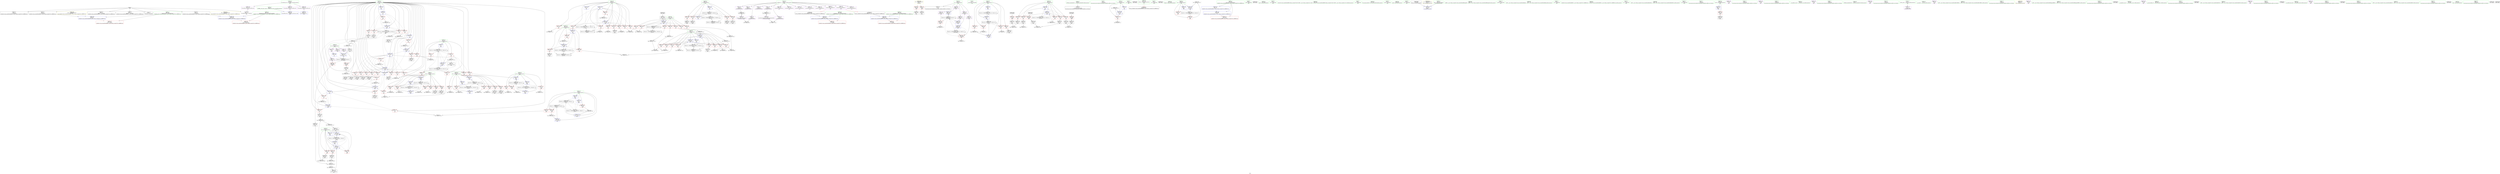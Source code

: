digraph "SVFG" {
	label="SVFG";

	Node0x55fe6fa20900 [shape=record,color=grey,label="{NodeID: 0\nNullPtr}"];
	Node0x55fe6fa20900 -> Node0x55fe6fa5ea00[style=solid];
	Node0x55fe6fa20900 -> Node0x55fe6fa5eb00[style=solid];
	Node0x55fe6fa20900 -> Node0x55fe6fa5ebd0[style=solid];
	Node0x55fe6fa20900 -> Node0x55fe6fa5eca0[style=solid];
	Node0x55fe6fa20900 -> Node0x55fe6fa5ed70[style=solid];
	Node0x55fe6fa20900 -> Node0x55fe6fa5ee40[style=solid];
	Node0x55fe6fa20900 -> Node0x55fe6fa6c930[style=solid];
	Node0x55fe6fa8b790 [shape=record,color=black,label="{NodeID: 526\nMR_12V_5 = PHI(MR_12V_11, MR_12V_3, MR_12V_17, )\npts\{22 \}\n}"];
	Node0x55fe6fa8b790 -> Node0x55fe6fa6cfe0[style=dashed];
	Node0x55fe6fa78730 [shape=record,color=grey,label="{NodeID: 443\n332 = cmp(330, 331, )\n}"];
	Node0x55fe6fa6bd30 [shape=record,color=blue,label="{NodeID: 277\n19\<--15\nn\<--\nGlob }"];
	Node0x55fe6fa6bd30 -> Node0x55fe6fa8b290[style=dashed];
	Node0x55fe6fa5fad0 [shape=record,color=red,label="{NodeID: 194\n512\<--21\n\<--i\nmain\n}"];
	Node0x55fe6fa5fad0 -> Node0x55fe6fa7b730[style=solid];
	Node0x55fe6fa2c720 [shape=record,color=black,label="{NodeID: 111\n358\<--357\ntobool87\<--\nmain\n}"];
	Node0x55fe6fa33520 [shape=record,color=green,label="{NodeID: 28\n8\<--10\n_Z1aB5cxx11\<--_Z1aB5cxx11_field_insensitive\nGlob }"];
	Node0x55fe6fa33520 -> Node0x55fe6fa62500[style=solid];
	Node0x55fe6fa33520 -> Node0x55fe6fa625d0[style=solid];
	Node0x55fe6fa33520 -> Node0x55fe6fa626a0[style=solid];
	Node0x55fe6fa33520 -> Node0x55fe6fa62770[style=solid];
	Node0x55fe6fa33520 -> Node0x55fe6fa62840[style=solid];
	Node0x55fe6fa33520 -> Node0x55fe6fa62910[style=solid];
	Node0x55fe6fa33520 -> Node0x55fe6fa629e0[style=solid];
	Node0x55fe6fa33520 -> Node0x55fe6fa62ab0[style=solid];
	Node0x55fe6fa33520 -> Node0x55fe6fa62b80[style=solid];
	Node0x55fe6fa33520 -> Node0x55fe6fa62c50[style=solid];
	Node0x55fe6fa33520 -> Node0x55fe6fa62d20[style=solid];
	Node0x55fe6fa33520 -> Node0x55fe6fa62df0[style=solid];
	Node0x55fe6fa33520 -> Node0x55fe6fa62ec0[style=solid];
	Node0x55fe6fa33520 -> Node0x55fe6fa62f90[style=solid];
	Node0x55fe6facbd90 [shape=record,color=black,label="{NodeID: 637\n258 = PHI()\n}"];
	Node0x55fe6facbd90 -> Node0x55fe6fa5d560[style=solid];
	Node0x55fe6fa7b130 [shape=record,color=grey,label="{NodeID: 471\n535 = cmp(533, 534, )\n}"];
	Node0x55fe6fa6d660 [shape=record,color=blue,label="{NodeID: 305\n30\<--192\nhead\<--\nmain\n}"];
	Node0x55fe6fa6d660 -> Node0x55fe6fa8de90[style=dashed];
	Node0x55fe6fa61190 [shape=record,color=red,label="{NodeID: 222\n289\<--34\n\<--j\nmain\n}"];
	Node0x55fe6fa61190 -> Node0x55fe6fa788b0[style=solid];
	Node0x55fe6fa62c50 [shape=record,color=purple,label="{NodeID: 139\n310\<--8\narrayidx60\<--_Z1aB5cxx11\nmain\n}"];
	Node0x55fe6fa2fe70 [shape=record,color=green,label="{NodeID: 56\n134\<--135\nl\<--l_field_insensitive\nmain\n}"];
	Node0x55fe6fa2fe70 -> Node0x55fe6fa6a640[style=solid];
	Node0x55fe6fa2fe70 -> Node0x55fe6fa6a710[style=solid];
	Node0x55fe6fa2fe70 -> Node0x55fe6fa6a7e0[style=solid];
	Node0x55fe6fa2fe70 -> Node0x55fe6fa6a8b0[style=solid];
	Node0x55fe6fa2fe70 -> Node0x55fe6fa6a980[style=solid];
	Node0x55fe6fa2fe70 -> Node0x55fe6fa6aa50[style=solid];
	Node0x55fe6fa2fe70 -> Node0x55fe6fa6ab20[style=solid];
	Node0x55fe6fa2fe70 -> Node0x55fe6fa6d8d0[style=solid];
	Node0x55fe6faab240 [shape=record,color=yellow,style=double,label="{NodeID: 582\n4V_1 = ENCHI(MR_4V_0)\npts\{1 \}\nFun[main]}"];
	Node0x55fe6faab240 -> Node0x55fe6fa69fc0[style=dashed];
	Node0x55fe6faab240 -> Node0x55fe6fa6a090[style=dashed];
	Node0x55fe6fa75eb0 [shape=record,color=grey,label="{NodeID: 416\n163 = Binary(162, 155, )\n}"];
	Node0x55fe6fa75eb0 -> Node0x55fe6fa5f2b0[style=solid];
	Node0x55fe6fa6ed20 [shape=record,color=blue,label="{NodeID: 333\n14\<--544\nans\<--conv201\nmain\n}"];
	Node0x55fe6fa6ed20 -> Node0x55fe6fa64440[style=dashed];
	Node0x55fe6fa6ed20 -> Node0x55fe6fa64510[style=dashed];
	Node0x55fe6fa6ed20 -> Node0x55fe6fa6ed20[style=dashed];
	Node0x55fe6fa6ed20 -> Node0x55fe6fa98d90[style=dashed];
	Node0x55fe6fa6a710 [shape=record,color=red,label="{NodeID: 250\n290\<--134\n\<--l\nmain\n}"];
	Node0x55fe6fa6a710 -> Node0x55fe6fa788b0[style=solid];
	Node0x55fe6fa64370 [shape=record,color=red,label="{NodeID: 167\n493\<--14\n\<--ans\nmain\n}"];
	Node0x55fe6fa64370 -> Node0x55fe6fa61ce0[style=solid];
	Node0x55fe6fa5ef10 [shape=record,color=black,label="{NodeID: 84\n24\<--23\n\<--bo\nCan only get source location for instruction, argument, global var or function.}"];
	Node0x55fe6fa4cd50 [shape=record,color=green,label="{NodeID: 1\n7\<--1\n__dso_handle\<--dummyObj\nGlob }"];
	Node0x55fe6fa8b880 [shape=record,color=black,label="{NodeID: 527\nMR_14V_2 = PHI(MR_14V_5, MR_14V_1, MR_14V_3, )\npts\{27 \}\n}"];
	Node0x55fe6fa8b880 -> Node0x55fe6fa6d730[style=dashed];
	Node0x55fe6fa8b880 -> Node0x55fe6fa8b880[style=dashed];
	Node0x55fe6fa788b0 [shape=record,color=grey,label="{NodeID: 444\n291 = cmp(289, 290, )\n}"];
	Node0x55fe6fa6be30 [shape=record,color=blue,label="{NodeID: 278\n21\<--15\ni\<--\nGlob }"];
	Node0x55fe6fa6be30 -> Node0x55fe6fa6cca0[style=dashed];
	Node0x55fe6fa5fba0 [shape=record,color=red,label="{NodeID: 195\n516\<--21\n\<--i\nmain\n}"];
	Node0x55fe6fa5fba0 -> Node0x55fe6fa62020[style=solid];
	Node0x55fe6fa2c7f0 [shape=record,color=black,label="{NodeID: 112\n376\<--375\ntobool98\<--\nmain\n}"];
	Node0x55fe6fa33620 [shape=record,color=green,label="{NodeID: 29\n11\<--13\nfac\<--fac_field_insensitive\nGlob }"];
	Node0x55fe6fa33620 -> Node0x55fe6fa63060[style=solid];
	Node0x55fe6fa33620 -> Node0x55fe6fa63130[style=solid];
	Node0x55fe6fa33620 -> Node0x55fe6fa63200[style=solid];
	Node0x55fe6fa33620 -> Node0x55fe6fa632d0[style=solid];
	Node0x55fe6facbef0 [shape=record,color=black,label="{NodeID: 638\n274 = PHI()\n}"];
	Node0x55fe6facbef0 -> Node0x55fe6fa6b340[style=solid];
	Node0x55fe6fa7b2b0 [shape=record,color=grey,label="{NodeID: 472\n461 = cmp(460, 192, )\n}"];
	Node0x55fe6fa6d730 [shape=record,color=blue,label="{NodeID: 306\n26\<--15\nall\<--\nmain\n}"];
	Node0x55fe6fa6d730 -> Node0x55fe6fa8d490[style=dashed];
	Node0x55fe6fa61260 [shape=record,color=red,label="{NodeID: 223\n327\<--34\n\<--j\nmain\n}"];
	Node0x55fe6fa61260 -> Node0x55fe6fa6df50[style=solid];
	Node0x55fe6fa62d20 [shape=record,color=purple,label="{NodeID: 140\n336\<--8\narrayidx75\<--_Z1aB5cxx11\nmain\n}"];
	Node0x55fe6fa2ff40 [shape=record,color=green,label="{NodeID: 57\n136\<--137\nf\<--f_field_insensitive\nmain\n}"];
	Node0x55fe6fa2ff40 -> Node0x55fe6fa6abf0[style=solid];
	Node0x55fe6fa2ff40 -> Node0x55fe6fa6acc0[style=solid];
	Node0x55fe6fa2ff40 -> Node0x55fe6fa6ad90[style=solid];
	Node0x55fe6fa2ff40 -> Node0x55fe6fa6ae60[style=solid];
	Node0x55fe6fa2ff40 -> Node0x55fe6fa6de80[style=solid];
	Node0x55fe6fa2ff40 -> Node0x55fe6fa6e020[style=solid];
	Node0x55fe6fa76030 [shape=record,color=grey,label="{NodeID: 417\n323 = Binary(322, 192, )\n}"];
	Node0x55fe6fa76030 -> Node0x55fe6fa6ddb0[style=solid];
	Node0x55fe6fa6edf0 [shape=record,color=blue,label="{NodeID: 334\n21\<--548\ni\<--inc203\nmain\n}"];
	Node0x55fe6fa6edf0 -> Node0x55fe6fa5fd40[style=dashed];
	Node0x55fe6fa6edf0 -> Node0x55fe6fa5fe10[style=dashed];
	Node0x55fe6fa6edf0 -> Node0x55fe6fa5fee0[style=dashed];
	Node0x55fe6fa6edf0 -> Node0x55fe6fa6edf0[style=dashed];
	Node0x55fe6fa6edf0 -> Node0x55fe6fa8b790[style=dashed];
	Node0x55fe6fa6a7e0 [shape=record,color=red,label="{NodeID: 251\n301\<--134\n\<--l\nmain\n}"];
	Node0x55fe6fa6a7e0 -> Node0x55fe6fa76330[style=solid];
	Node0x55fe6fa64440 [shape=record,color=red,label="{NodeID: 168\n537\<--14\n\<--ans\nmain\n}"];
	Node0x55fe6fa64440 -> Node0x55fe6fa620f0[style=solid];
	Node0x55fe6fa5f010 [shape=record,color=black,label="{NodeID: 85\n74\<--75\n\<--_ZNSt8ios_base4InitD1Ev\nCan only get source location for instruction, argument, global var or function.}"];
	Node0x55fe6fa4fdf0 [shape=record,color=green,label="{NodeID: 2\n15\<--1\n\<--dummyObj\nCan only get source location for instruction, argument, global var or function.}"];
	Node0x55fe6fa8b970 [shape=record,color=black,label="{NodeID: 528\nMR_16V_2 = PHI(MR_16V_5, MR_16V_1, MR_16V_3, )\npts\{29 \}\n}"];
	Node0x55fe6fa8b970 -> Node0x55fe6fa6d590[style=dashed];
	Node0x55fe6fa8b970 -> Node0x55fe6fa8b970[style=dashed];
	Node0x55fe6fa78a30 [shape=record,color=grey,label="{NodeID: 445\n344 = cmp(341, 343, )\n}"];
	Node0x55fe6fa6bf30 [shape=record,color=blue,label="{NodeID: 279\n26\<--15\nall\<--\nGlob }"];
	Node0x55fe6fa6bf30 -> Node0x55fe6fa8b880[style=dashed];
	Node0x55fe6fa5fc70 [shape=record,color=red,label="{NodeID: 196\n527\<--21\n\<--i\nmain\n}"];
	Node0x55fe6fa5fc70 -> Node0x55fe6fa77fb0[style=solid];
	Node0x55fe6fa2c8c0 [shape=record,color=black,label="{NodeID: 113\n394\<--393\ntobool109\<--\nmain\n}"];
	Node0x55fe6fa33720 [shape=record,color=green,label="{NodeID: 30\n14\<--16\nans\<--ans_field_insensitive\nGlob }"];
	Node0x55fe6fa33720 -> Node0x55fe6fa64370[style=solid];
	Node0x55fe6fa33720 -> Node0x55fe6fa64440[style=solid];
	Node0x55fe6fa33720 -> Node0x55fe6fa64510[style=solid];
	Node0x55fe6fa33720 -> Node0x55fe6fa6bb60[style=solid];
	Node0x55fe6fa33720 -> Node0x55fe6fa6d180[style=solid];
	Node0x55fe6fa33720 -> Node0x55fe6fa6e840[style=solid];
	Node0x55fe6fa33720 -> Node0x55fe6fa6ed20[style=solid];
	Node0x55fe6facc1f0 [shape=record,color=black,label="{NodeID: 639\n313 = PHI()\n}"];
	Node0x55fe6facc1f0 -> Node0x55fe6fa6b410[style=solid];
	Node0x55fe6fa7b430 [shape=record,color=grey,label="{NodeID: 473\n464 = cmp(463, 192, )\n}"];
	Node0x55fe6fa6d800 [shape=record,color=blue,label="{NodeID: 307\n21\<--155\ni\<--\nmain\n}"];
	Node0x55fe6fa6d800 -> Node0x55fe6fa65070[style=dashed];
	Node0x55fe6fa6d800 -> Node0x55fe6fa65140[style=dashed];
	Node0x55fe6fa6d800 -> Node0x55fe6fa65210[style=dashed];
	Node0x55fe6fa6d800 -> Node0x55fe6fa652e0[style=dashed];
	Node0x55fe6fa6d800 -> Node0x55fe6fa653b0[style=dashed];
	Node0x55fe6fa6d800 -> Node0x55fe6fa65480[style=dashed];
	Node0x55fe6fa6d800 -> Node0x55fe6fa65550[style=dashed];
	Node0x55fe6fa6d800 -> Node0x55fe6fa65620[style=dashed];
	Node0x55fe6fa6d800 -> Node0x55fe6fa656f0[style=dashed];
	Node0x55fe6fa6d800 -> Node0x55fe6fa5f930[style=dashed];
	Node0x55fe6fa6d800 -> Node0x55fe6fa5fa00[style=dashed];
	Node0x55fe6fa6d800 -> Node0x55fe6fa6d800[style=dashed];
	Node0x55fe6fa6d800 -> Node0x55fe6fa6e430[style=dashed];
	Node0x55fe6fa6d800 -> Node0x55fe6fa6e9e0[style=dashed];
	Node0x55fe6fa6d800 -> Node0x55fe6fa8b790[style=dashed];
	Node0x55fe6fa61330 [shape=record,color=red,label="{NodeID: 224\n354\<--34\n\<--j\nmain\n}"];
	Node0x55fe6fa61330 -> Node0x55fe6fa79db0[style=solid];
	Node0x55fe6fa62df0 [shape=record,color=purple,label="{NodeID: 141\n468\<--8\narrayidx158\<--_Z1aB5cxx11\nmain\n|{<s0>17}}"];
	Node0x55fe6fa62df0:s0 -> Node0x55fe6facc8a0[style=solid,color=red];
	Node0x55fe6fa30010 [shape=record,color=green,label="{NodeID: 58\n138\<--139\nx\<--x_field_insensitive\nmain\n}"];
	Node0x55fe6fa30010 -> Node0x55fe6fa6af30[style=solid];
	Node0x55fe6fa30010 -> Node0x55fe6fa6b000[style=solid];
	Node0x55fe6fa30010 -> Node0x55fe6fa6b0d0[style=solid];
	Node0x55fe6fa30010 -> Node0x55fe6fa6df50[style=solid];
	Node0x55fe6fa30010 -> Node0x55fe6fa6e0f0[style=solid];
	Node0x55fe6fa761b0 [shape=record,color=grey,label="{NodeID: 418\n191 = Binary(190, 192, )\n}"];
	Node0x55fe6fa761b0 -> Node0x55fe6fa6cf10[style=solid];
	Node0x55fe6fa6eec0 [shape=record,color=blue,label="{NodeID: 335\n587\<--585\n__lhs.addr\<--__lhs\n_ZStplIcSt11char_traitsIcESaIcEENSt7__cxx1112basic_stringIT_T0_T1_EERKS8_SA_\n}"];
	Node0x55fe6fa6eec0 -> Node0x55fe6fa6b750[style=dashed];
	Node0x55fe6fa6a8b0 [shape=record,color=red,label="{NodeID: 252\n361\<--134\n\<--l\nmain\n}"];
	Node0x55fe6fa6a8b0 -> Node0x55fe6fa75a70[style=solid];
	Node0x55fe6fa64510 [shape=record,color=red,label="{NodeID: 169\n551\<--14\n\<--ans\nmain\n}"];
	Node0x55fe6fa5f110 [shape=record,color=black,label="{NodeID: 86\n146\<--143\ncall\<--\nmain\n}"];
	Node0x55fe6fa52810 [shape=record,color=green,label="{NodeID: 3\n42\<--1\n.str\<--dummyObj\nGlob }"];
	Node0x55fe6fa9b3d0 [shape=record,color=black,label="{NodeID: 529\nMR_18V_2 = PHI(MR_18V_5, MR_18V_1, MR_18V_3, )\npts\{31 \}\n}"];
	Node0x55fe6fa9b3d0 -> Node0x55fe6fa6d660[style=dashed];
	Node0x55fe6fa9b3d0 -> Node0x55fe6fa9b3d0[style=dashed];
	Node0x55fe6fa78bb0 [shape=record,color=grey,label="{NodeID: 446\n366 = cmp(365, 192, )\n}"];
	Node0x55fe6fa6c030 [shape=record,color=blue,label="{NodeID: 280\n28\<--15\ntail\<--\nGlob }"];
	Node0x55fe6fa6c030 -> Node0x55fe6fa8b970[style=dashed];
	Node0x55fe6fa5fd40 [shape=record,color=red,label="{NodeID: 197\n533\<--21\n\<--i\nmain\n}"];
	Node0x55fe6fa5fd40 -> Node0x55fe6fa7b130[style=solid];
	Node0x55fe6fa2c990 [shape=record,color=black,label="{NodeID: 114\n411\<--410\ntobool120\<--\nmain\n}"];
	Node0x55fe6fa30bb0 [shape=record,color=green,label="{NodeID: 31\n17\<--18\nT\<--T_field_insensitive\nGlob }"];
	Node0x55fe6fa30bb0 -> Node0x55fe6fa645e0[style=solid];
	Node0x55fe6fa30bb0 -> Node0x55fe6fa6bc30[style=solid];
	Node0x55fe6fa30bb0 -> Node0x55fe6fa6cf10[style=solid];
	Node0x55fe6facc2c0 [shape=record,color=black,label="{NodeID: 640\n553 = PHI()\n}"];
	Node0x55fe6fa7b5b0 [shape=record,color=grey,label="{NodeID: 474\n247 = cmp(245, 246, )\n}"];
	Node0x55fe6fa6d8d0 [shape=record,color=blue,label="{NodeID: 308\n134\<--261\nl\<--conv35\nmain\n}"];
	Node0x55fe6fa6d8d0 -> Node0x55fe6fa6a640[style=dashed];
	Node0x55fe6fa6d8d0 -> Node0x55fe6fa6a710[style=dashed];
	Node0x55fe6fa6d8d0 -> Node0x55fe6fa6a7e0[style=dashed];
	Node0x55fe6fa6d8d0 -> Node0x55fe6fa6a8b0[style=dashed];
	Node0x55fe6fa6d8d0 -> Node0x55fe6fa6a980[style=dashed];
	Node0x55fe6fa6d8d0 -> Node0x55fe6fa6aa50[style=dashed];
	Node0x55fe6fa6d8d0 -> Node0x55fe6fa6ab20[style=dashed];
	Node0x55fe6fa6d8d0 -> Node0x55fe6fa8f290[style=dashed];
	Node0x55fe6fa6d8d0 -> Node0x55fe6fa9d6a0[style=dashed];
	Node0x55fe6fa61400 [shape=record,color=red,label="{NodeID: 225\n372\<--34\n\<--j\nmain\n}"];
	Node0x55fe6fa61400 -> Node0x55fe6fa78eb0[style=solid];
	Node0x55fe6fa62ec0 [shape=record,color=purple,label="{NodeID: 142\n471\<--8\narrayidx160\<--_Z1aB5cxx11\nmain\n|{<s0>17}}"];
	Node0x55fe6fa62ec0:s0 -> Node0x55fe6facc970[style=solid,color=red];
	Node0x55fe6fa300e0 [shape=record,color=green,label="{NodeID: 59\n140\<--141\nref.tmp\<--ref.tmp_field_insensitive\nmain\n|{<s0>17}}"];
	Node0x55fe6fa300e0:s0 -> Node0x55fe6facc530[style=solid,color=red];
	Node0x55fe6fa76330 [shape=record,color=grey,label="{NodeID: 419\n302 = Binary(301, 155, )\n}"];
	Node0x55fe6fa76330 -> Node0x55fe6fa6dce0[style=solid];
	Node0x55fe6fa6ef90 [shape=record,color=blue,label="{NodeID: 336\n589\<--586\n__rhs.addr\<--__rhs\n_ZStplIcSt11char_traitsIcESaIcEENSt7__cxx1112basic_stringIT_T0_T1_EERKS8_SA_\n}"];
	Node0x55fe6fa6ef90 -> Node0x55fe6fa6b820[style=dashed];
	Node0x55fe6fa6a980 [shape=record,color=red,label="{NodeID: 253\n379\<--134\n\<--l\nmain\n}"];
	Node0x55fe6fa6a980 -> Node0x55fe6fa67600[style=solid];
	Node0x55fe6fa645e0 [shape=record,color=red,label="{NodeID: 170\n190\<--17\n\<--T\nmain\n}"];
	Node0x55fe6fa645e0 -> Node0x55fe6fa761b0[style=solid];
	Node0x55fe6fa645e0 -> Node0x55fe6fa7a230[style=solid];
	Node0x55fe6fa5f1e0 [shape=record,color=black,label="{NodeID: 87\n152\<--149\ncall1\<--\nmain\n}"];
	Node0x55fe6fa32970 [shape=record,color=green,label="{NodeID: 4\n44\<--1\n.str.2\<--dummyObj\nGlob }"];
	Node0x55fe6fa9b8a0 [shape=record,color=black,label="{NodeID: 530\nMR_20V_2 = PHI(MR_20V_5, MR_20V_1, MR_20V_3, )\npts\{33 \}\n}"];
	Node0x55fe6fa9b8a0 -> Node0x55fe6fa6d4c0[style=dashed];
	Node0x55fe6fa9b8a0 -> Node0x55fe6fa9b8a0[style=dashed];
	Node0x55fe6fa78d30 [shape=record,color=grey,label="{NodeID: 447\n267 = cmp(265, 266, )\n}"];
	Node0x55fe6fa6c130 [shape=record,color=blue,label="{NodeID: 281\n30\<--15\nhead\<--\nGlob }"];
	Node0x55fe6fa6c130 -> Node0x55fe6fa9b3d0[style=dashed];
	Node0x55fe6fa5fe10 [shape=record,color=red,label="{NodeID: 198\n540\<--21\n\<--i\nmain\n}"];
	Node0x55fe6fa5fe10 -> Node0x55fe6fa621c0[style=solid];
	Node0x55fe6fa61950 [shape=record,color=black,label="{NodeID: 115\n467\<--466\nidxprom157\<--\nmain\n}"];
	Node0x55fe6fa30cb0 [shape=record,color=green,label="{NodeID: 32\n19\<--20\nn\<--n_field_insensitive\nGlob }"];
	Node0x55fe6fa30cb0 -> Node0x55fe6fa646b0[style=solid];
	Node0x55fe6fa30cb0 -> Node0x55fe6fa64780[style=solid];
	Node0x55fe6fa30cb0 -> Node0x55fe6fa64850[style=solid];
	Node0x55fe6fa30cb0 -> Node0x55fe6fa64920[style=solid];
	Node0x55fe6fa30cb0 -> Node0x55fe6fa6bd30[style=solid];
	Node0x55fe6fa30cb0 -> Node0x55fe6fa6e5d0[style=solid];
	Node0x55fe6facc390 [shape=record,color=black,label="{NodeID: 641\n556 = PHI()\n}"];
	Node0x55fe6fa7b730 [shape=record,color=grey,label="{NodeID: 475\n514 = cmp(512, 513, )\n}"];
	Node0x55fe6fa6d9a0 [shape=record,color=blue,label="{NodeID: 309\n34\<--15\nj\<--\nmain\n}"];
	Node0x55fe6fa6d9a0 -> Node0x55fe6fa60f20[style=dashed];
	Node0x55fe6fa6d9a0 -> Node0x55fe6fa60ff0[style=dashed];
	Node0x55fe6fa6d9a0 -> Node0x55fe6fa610c0[style=dashed];
	Node0x55fe6fa6d9a0 -> Node0x55fe6fa61190[style=dashed];
	Node0x55fe6fa6d9a0 -> Node0x55fe6fa61260[style=dashed];
	Node0x55fe6fa6d9a0 -> Node0x55fe6fa61330[style=dashed];
	Node0x55fe6fa6d9a0 -> Node0x55fe6fa61400[style=dashed];
	Node0x55fe6fa6d9a0 -> Node0x55fe6fa614d0[style=dashed];
	Node0x55fe6fa6d9a0 -> Node0x55fe6fa615a0[style=dashed];
	Node0x55fe6fa6d9a0 -> Node0x55fe6fa6da70[style=dashed];
	Node0x55fe6fa6d9a0 -> Node0x55fe6fa8e890[style=dashed];
	Node0x55fe6fa6d9a0 -> Node0x55fe6fa9bda0[style=dashed];
	Node0x55fe6fa614d0 [shape=record,color=red,label="{NodeID: 226\n390\<--34\n\<--j\nmain\n}"];
	Node0x55fe6fa614d0 -> Node0x55fe6fa7ae30[style=solid];
	Node0x55fe6fa62f90 [shape=record,color=purple,label="{NodeID: 143\n479\<--8\narrayidx163\<--_Z1aB5cxx11\nmain\n}"];
	Node0x55fe6fa301b0 [shape=record,color=green,label="{NodeID: 60\n147\<--148\nfreopen\<--freopen_field_insensitive\n}"];
	Node0x55fe6fa764b0 [shape=record,color=grey,label="{NodeID: 420\n224 = Binary(223, 155, )\n}"];
	Node0x55fe6fa764b0 -> Node0x55fe6fa6d320[style=solid];
	Node0x55fe6fa6f060 [shape=record,color=blue,label="{NodeID: 337\n591\<--218\nnrvo\<--\n_ZStplIcSt11char_traitsIcESaIcEENSt7__cxx1112basic_stringIT_T0_T1_EERKS8_SA_\n}"];
	Node0x55fe6fa6f060 -> Node0x55fe6fa6f130[style=dashed];
	Node0x55fe6fa6aa50 [shape=record,color=red,label="{NodeID: 254\n397\<--134\n\<--l\nmain\n}"];
	Node0x55fe6fa6aa50 -> Node0x55fe6fa76ab0[style=solid];
	Node0x55fe6fa646b0 [shape=record,color=red,label="{NodeID: 171\n201\<--19\n\<--n\nmain\n}"];
	Node0x55fe6fa646b0 -> Node0x55fe6fa79930[style=solid];
	Node0x55fe6fa5f2b0 [shape=record,color=black,label="{NodeID: 88\n164\<--163\nidxprom\<--sub\nmain\n}"];
	Node0x55fe6fa31c10 [shape=record,color=green,label="{NodeID: 5\n46\<--1\nstdin\<--dummyObj\nGlob }"];
	Node0x55fe6fa9bda0 [shape=record,color=black,label="{NodeID: 531\nMR_22V_2 = PHI(MR_22V_10, MR_22V_1, MR_22V_3, )\npts\{35 \}\n}"];
	Node0x55fe6fa9bda0 -> Node0x55fe6fa8e890[style=dashed];
	Node0x55fe6fa9bda0 -> Node0x55fe6fa9bda0[style=dashed];
	Node0x55fe6fa78eb0 [shape=record,color=grey,label="{NodeID: 448\n373 = cmp(372, 15, )\n}"];
	Node0x55fe6fa6c230 [shape=record,color=blue,label="{NodeID: 282\n32\<--15\nmid\<--\nGlob }"];
	Node0x55fe6fa6c230 -> Node0x55fe6fa9b8a0[style=dashed];
	Node0x55fe6fa5fee0 [shape=record,color=red,label="{NodeID: 199\n547\<--21\n\<--i\nmain\n}"];
	Node0x55fe6fa5fee0 -> Node0x55fe6fa773b0[style=solid];
	Node0x55fe6fa619e0 [shape=record,color=black,label="{NodeID: 116\n470\<--469\nidxprom159\<--\nmain\n}"];
	Node0x55fe6fa30db0 [shape=record,color=green,label="{NodeID: 33\n21\<--22\ni\<--i_field_insensitive\nGlob }"];
	Node0x55fe6fa30db0 -> Node0x55fe6fa649f0[style=solid];
	Node0x55fe6fa30db0 -> Node0x55fe6fa64ac0[style=solid];
	Node0x55fe6fa30db0 -> Node0x55fe6fa64b90[style=solid];
	Node0x55fe6fa30db0 -> Node0x55fe6fa64c60[style=solid];
	Node0x55fe6fa30db0 -> Node0x55fe6fa64d30[style=solid];
	Node0x55fe6fa30db0 -> Node0x55fe6fa64e00[style=solid];
	Node0x55fe6fa30db0 -> Node0x55fe6fa64ed0[style=solid];
	Node0x55fe6fa30db0 -> Node0x55fe6fa64fa0[style=solid];
	Node0x55fe6fa30db0 -> Node0x55fe6fa65070[style=solid];
	Node0x55fe6fa30db0 -> Node0x55fe6fa65140[style=solid];
	Node0x55fe6fa30db0 -> Node0x55fe6fa65210[style=solid];
	Node0x55fe6fa30db0 -> Node0x55fe6fa652e0[style=solid];
	Node0x55fe6fa30db0 -> Node0x55fe6fa653b0[style=solid];
	Node0x55fe6fa30db0 -> Node0x55fe6fa65480[style=solid];
	Node0x55fe6fa30db0 -> Node0x55fe6fa65550[style=solid];
	Node0x55fe6fa30db0 -> Node0x55fe6fa65620[style=solid];
	Node0x55fe6fa30db0 -> Node0x55fe6fa656f0[style=solid];
	Node0x55fe6fa30db0 -> Node0x55fe6fa5f930[style=solid];
	Node0x55fe6fa30db0 -> Node0x55fe6fa5fa00[style=solid];
	Node0x55fe6fa30db0 -> Node0x55fe6fa5fad0[style=solid];
	Node0x55fe6fa30db0 -> Node0x55fe6fa5fba0[style=solid];
	Node0x55fe6fa30db0 -> Node0x55fe6fa5fc70[style=solid];
	Node0x55fe6fa30db0 -> Node0x55fe6fa5fd40[style=solid];
	Node0x55fe6fa30db0 -> Node0x55fe6fa5fe10[style=solid];
	Node0x55fe6fa30db0 -> Node0x55fe6fa5fee0[style=solid];
	Node0x55fe6fa30db0 -> Node0x55fe6fa6be30[style=solid];
	Node0x55fe6fa30db0 -> Node0x55fe6fa6cca0[style=solid];
	Node0x55fe6fa30db0 -> Node0x55fe6fa6ce40[style=solid];
	Node0x55fe6fa30db0 -> Node0x55fe6fa6cfe0[style=solid];
	Node0x55fe6fa30db0 -> Node0x55fe6fa6d0b0[style=solid];
	Node0x55fe6fa30db0 -> Node0x55fe6fa6d800[style=solid];
	Node0x55fe6fa30db0 -> Node0x55fe6fa6e430[style=solid];
	Node0x55fe6fa30db0 -> Node0x55fe6fa6e9e0[style=solid];
	Node0x55fe6fa30db0 -> Node0x55fe6fa6eb80[style=solid];
	Node0x55fe6fa30db0 -> Node0x55fe6fa6ec50[style=solid];
	Node0x55fe6fa30db0 -> Node0x55fe6fa6edf0[style=solid];
	Node0x55fe6facc460 [shape=record,color=black,label="{NodeID: 642\n605 = PHI()\n}"];
	Node0x55fe6fa7b8b0 [shape=record,color=grey,label="{NodeID: 476\n236 = cmp(235, 237, )\n}"];
	Node0x55fe6fa6da70 [shape=record,color=blue,label="{NodeID: 310\n34\<--286\nj\<--inc48\nmain\n}"];
	Node0x55fe6fa6da70 -> Node0x55fe6fa60f20[style=dashed];
	Node0x55fe6fa6da70 -> Node0x55fe6fa60ff0[style=dashed];
	Node0x55fe6fa6da70 -> Node0x55fe6fa610c0[style=dashed];
	Node0x55fe6fa6da70 -> Node0x55fe6fa61190[style=dashed];
	Node0x55fe6fa6da70 -> Node0x55fe6fa61260[style=dashed];
	Node0x55fe6fa6da70 -> Node0x55fe6fa61330[style=dashed];
	Node0x55fe6fa6da70 -> Node0x55fe6fa61400[style=dashed];
	Node0x55fe6fa6da70 -> Node0x55fe6fa614d0[style=dashed];
	Node0x55fe6fa6da70 -> Node0x55fe6fa615a0[style=dashed];
	Node0x55fe6fa6da70 -> Node0x55fe6fa6da70[style=dashed];
	Node0x55fe6fa6da70 -> Node0x55fe6fa8e890[style=dashed];
	Node0x55fe6fa6da70 -> Node0x55fe6fa9bda0[style=dashed];
	Node0x55fe6fa615a0 [shape=record,color=red,label="{NodeID: 227\n402\<--34\n\<--j\nmain\n}"];
	Node0x55fe6fa615a0 -> Node0x55fe6fa7a6b0[style=solid];
	Node0x55fe6fa63060 [shape=record,color=purple,label="{NodeID: 144\n153\<--11\n\<--fac\nmain\n}"];
	Node0x55fe6fa63060 -> Node0x55fe6fa6cbd0[style=solid];
	Node0x55fe6fa30280 [shape=record,color=green,label="{NodeID: 61\n187\<--188\nscanf\<--scanf_field_insensitive\n}"];
	Node0x55fe6fa76630 [shape=record,color=grey,label="{NodeID: 421\n407 = Binary(406, 155, )\n}"];
	Node0x55fe6fa76630 -> Node0x55fe6fa79ab0[style=solid];
	Node0x55fe6fa6f130 [shape=record,color=blue,label="{NodeID: 338\n591\<--609\nnrvo\<--\n_ZStplIcSt11char_traitsIcESaIcEENSt7__cxx1112basic_stringIT_T0_T1_EERKS8_SA_\n}"];
	Node0x55fe6fa6f130 -> Node0x55fe6fa6b8f0[style=dashed];
	Node0x55fe6fa6ab20 [shape=record,color=red,label="{NodeID: 255\n406\<--134\n\<--l\nmain\n}"];
	Node0x55fe6fa6ab20 -> Node0x55fe6fa76630[style=solid];
	Node0x55fe6fa64780 [shape=record,color=red,label="{NodeID: 172\n246\<--19\n\<--n\nmain\n}"];
	Node0x55fe6fa64780 -> Node0x55fe6fa7b5b0[style=solid];
	Node0x55fe6fa5f380 [shape=record,color=black,label="{NodeID: 89\n167\<--166\nconv\<--\nmain\n}"];
	Node0x55fe6fa5f380 -> Node0x55fe6fa75bb0[style=solid];
	Node0x55fe6fa31ca0 [shape=record,color=green,label="{NodeID: 6\n47\<--1\n.str.3\<--dummyObj\nGlob }"];
	Node0x55fe6fa9c2a0 [shape=record,color=black,label="{NodeID: 532\nMR_24V_2 = PHI(MR_24V_11, MR_24V_1, MR_24V_3, )\npts\{37 \}\n}"];
	Node0x55fe6fa9c2a0 -> Node0x55fe6fa8ed90[style=dashed];
	Node0x55fe6fa9c2a0 -> Node0x55fe6fa9c2a0[style=dashed];
	Node0x55fe6fa79030 [shape=record,color=grey,label="{NodeID: 449\n281 = cmp(278, 280, )\n}"];
	Node0x55fe6fa6c330 [shape=record,color=blue,label="{NodeID: 283\n34\<--15\nj\<--\nGlob }"];
	Node0x55fe6fa6c330 -> Node0x55fe6fa9bda0[style=dashed];
	Node0x55fe6fa5ffb0 [shape=record,color=red,label="{NodeID: 200\n293\<--26\n\<--all\nmain\n}"];
	Node0x55fe6fa5ffb0 -> Node0x55fe6fa76c30[style=solid];
	Node0x55fe6fa61a70 [shape=record,color=black,label="{NodeID: 117\n478\<--476\nidxprom162\<--inc161\nmain\n}"];
	Node0x55fe6fa30eb0 [shape=record,color=green,label="{NodeID: 34\n23\<--25\nbo\<--bo_field_insensitive\nGlob }"];
	Node0x55fe6fa30eb0 -> Node0x55fe6fa5ef10[style=solid];
	Node0x55fe6fa30eb0 -> Node0x55fe6fa633a0[style=solid];
	Node0x55fe6fa30eb0 -> Node0x55fe6fa63470[style=solid];
	Node0x55fe6fa30eb0 -> Node0x55fe6fa63540[style=solid];
	Node0x55fe6fa30eb0 -> Node0x55fe6fa63610[style=solid];
	Node0x55fe6fa30eb0 -> Node0x55fe6fa636e0[style=solid];
	Node0x55fe6facc530 [shape=record,color=black,label="{NodeID: 643\n584 = PHI(140, )\n0th arg _ZStplIcSt11char_traitsIcESaIcEENSt7__cxx1112basic_stringIT_T0_T1_EERKS8_SA_ }"];
	Node0x55fe6fa7ba30 [shape=record,color=grey,label="{NodeID: 477\n520 = cmp(519, 15, )\n}"];
	Node0x55fe6fa6db40 [shape=record,color=blue,label="{NodeID: 311\n26\<--294\nall\<--inc52\nmain\n}"];
	Node0x55fe6fa6db40 -> Node0x55fe6fa8d490[style=dashed];
	Node0x55fe6fa61670 [shape=record,color=red,label="{NodeID: 228\n305\<--36\n\<--k\nmain\n}"];
	Node0x55fe6fa61670 -> Node0x55fe6fa794b0[style=solid];
	Node0x55fe6fa63130 [shape=record,color=purple,label="{NodeID: 145\n165\<--11\narrayidx\<--fac\nmain\n}"];
	Node0x55fe6fa63130 -> Node0x55fe6fa6b1a0[style=solid];
	Node0x55fe6fa30380 [shape=record,color=green,label="{NodeID: 62\n208\<--209\n_ZStrsIcSt11char_traitsIcESaIcEERSt13basic_istreamIT_T0_ES7_RNSt7__cxx1112basic_stringIS4_S5_T1_EE\<--_ZStrsIcSt11char_traitsIcESaIcEERSt13basic_istreamIT_T0_ES7_RNSt7__cxx1112basic_stringIS4_S5_T1_EE_field_insensitive\n}"];
	Node0x55fe6fa767b0 [shape=record,color=grey,label="{NodeID: 422\n351 = Binary(350, 155, )\n}"];
	Node0x55fe6fa767b0 -> Node0x55fe6fa6e0f0[style=solid];
	Node0x55fe6fa6f200 [shape=record,color=blue,label="{NodeID: 339\n593\<--613\nexn.slot\<--\n_ZStplIcSt11char_traitsIcESaIcEENSt7__cxx1112basic_stringIT_T0_T1_EERKS8_SA_\n}"];
	Node0x55fe6fa6f200 -> Node0x55fe6fa6b9c0[style=dashed];
	Node0x55fe6fa6abf0 [shape=record,color=red,label="{NodeID: 256\n357\<--136\n\<--f\nmain\n}"];
	Node0x55fe6fa6abf0 -> Node0x55fe6fa2c720[style=solid];
	Node0x55fe6fa64850 [shape=record,color=red,label="{NodeID: 173\n475\<--19\n\<--n\nmain\n}"];
	Node0x55fe6fa64850 -> Node0x55fe6fa776b0[style=solid];
	Node0x55fe6fa5f450 [shape=record,color=black,label="{NodeID: 90\n171\<--170\nconv2\<--\nmain\n}"];
	Node0x55fe6fa5f450 -> Node0x55fe6fa76f30[style=solid];
	Node0x55fe6fa30790 [shape=record,color=green,label="{NodeID: 7\n49\<--1\n.str.4\<--dummyObj\nGlob }"];
	Node0x55fe6fa9c7a0 [shape=record,color=black,label="{NodeID: 533\nMR_26V_2 = PHI(MR_26V_3, MR_26V_1, MR_26V_3, )\npts\{39 \}\n}"];
	Node0x55fe6fa9c7a0 -> Node0x55fe6fa69bb0[style=dashed];
	Node0x55fe6fa9c7a0 -> Node0x55fe6fa6d320[style=dashed];
	Node0x55fe6fa791b0 [shape=record,color=grey,label="{NodeID: 450\n159 = cmp(158, 160, )\n}"];
	Node0x55fe6fa6c430 [shape=record,color=blue,label="{NodeID: 284\n36\<--15\nk\<--\nGlob }"];
	Node0x55fe6fa6c430 -> Node0x55fe6fa9c2a0[style=dashed];
	Node0x55fe6fa60080 [shape=record,color=red,label="{NodeID: 201\n440\<--26\n\<--all\nmain\n}"];
	Node0x55fe6fa60080 -> Node0x55fe6fa7ab30[style=solid];
	Node0x55fe6fa61b40 [shape=record,color=black,label="{NodeID: 118\n485\<--484\nidxprom165\<--\nmain\n}"];
	Node0x55fe6fa30fb0 [shape=record,color=green,label="{NodeID: 35\n26\<--27\nall\<--all_field_insensitive\nGlob }"];
	Node0x55fe6fa30fb0 -> Node0x55fe6fa5ffb0[style=solid];
	Node0x55fe6fa30fb0 -> Node0x55fe6fa60080[style=solid];
	Node0x55fe6fa30fb0 -> Node0x55fe6fa60150[style=solid];
	Node0x55fe6fa30fb0 -> Node0x55fe6fa60220[style=solid];
	Node0x55fe6fa30fb0 -> Node0x55fe6fa6bf30[style=solid];
	Node0x55fe6fa30fb0 -> Node0x55fe6fa6d730[style=solid];
	Node0x55fe6fa30fb0 -> Node0x55fe6fa6db40[style=solid];
	Node0x55fe6facc8a0 [shape=record,color=black,label="{NodeID: 644\n585 = PHI(468, )\n1st arg _ZStplIcSt11char_traitsIcESaIcEENSt7__cxx1112basic_stringIT_T0_T1_EERKS8_SA_ }"];
	Node0x55fe6facc8a0 -> Node0x55fe6fa6eec0[style=solid];
	Node0x55fe6fa7bbb0 [shape=record,color=grey,label="{NodeID: 478\n122 = cmp(117, 121, )\n}"];
	Node0x55fe6fa6dc10 [shape=record,color=blue,label="{NodeID: 312\n298\<--155\narrayidx54\<--\nmain\n}"];
	Node0x55fe6fa6dc10 -> Node0x55fe6fa90190[style=dashed];
	Node0x55fe6fa61740 [shape=record,color=red,label="{NodeID: 229\n311\<--36\n\<--k\nmain\n}"];
	Node0x55fe6fa61740 -> Node0x55fe6fa5db10[style=solid];
	Node0x55fe6fa63200 [shape=record,color=purple,label="{NodeID: 146\n178\<--11\narrayidx6\<--fac\nmain\n}"];
	Node0x55fe6fa63200 -> Node0x55fe6fa6cd70[style=solid];
	Node0x55fe6fa5dca0 [shape=record,color=green,label="{NodeID: 63\n219\<--220\nllvm.memset.p0i8.i64\<--llvm.memset.p0i8.i64_field_insensitive\n}"];
	Node0x55fe6fa76930 [shape=record,color=grey,label="{NodeID: 423\n212 = Binary(211, 155, )\n}"];
	Node0x55fe6fa76930 -> Node0x55fe6fa6d0b0[style=solid];
	Node0x55fe6fa6f2d0 [shape=record,color=blue,label="{NodeID: 340\n595\<--615\nehselector.slot\<--\n_ZStplIcSt11char_traitsIcESaIcEENSt7__cxx1112basic_stringIT_T0_T1_EERKS8_SA_\n}"];
	Node0x55fe6fa6f2d0 -> Node0x55fe6fa6ba90[style=dashed];
	Node0x55fe6fa6acc0 [shape=record,color=red,label="{NodeID: 257\n375\<--136\n\<--f\nmain\n}"];
	Node0x55fe6fa6acc0 -> Node0x55fe6fa2c7f0[style=solid];
	Node0x55fe6fa64920 [shape=record,color=red,label="{NodeID: 174\n513\<--19\n\<--n\nmain\n}"];
	Node0x55fe6fa64920 -> Node0x55fe6fa7b730[style=solid];
	Node0x55fe6fa5f520 [shape=record,color=black,label="{NodeID: 91\n175\<--173\nconv4\<--rem\nmain\n}"];
	Node0x55fe6fa5f520 -> Node0x55fe6fa6cd70[style=solid];
	Node0x55fe6fa30820 [shape=record,color=green,label="{NodeID: 8\n51\<--1\nstdout\<--dummyObj\nGlob }"];
	Node0x55fe6fa9cca0 [shape=record,color=black,label="{NodeID: 534\nMR_28V_2 = PHI(MR_28V_4, MR_28V_1, MR_28V_7, )\npts\{41 \}\n}"];
	Node0x55fe6fa9cca0 -> Node0x55fe6fa6d250[style=dashed];
	Node0x55fe6fa79330 [shape=record,color=grey,label="{NodeID: 451\n414 = cmp(413, 192, )\n}"];
	Node0x55fe6fa6c530 [shape=record,color=blue,label="{NodeID: 285\n38\<--15\ntim\<--\nGlob }"];
	Node0x55fe6fa6c530 -> Node0x55fe6fa9c7a0[style=dashed];
	Node0x55fe6fa60150 [shape=record,color=red,label="{NodeID: 202\n453\<--26\n\<--all\nmain\n}"];
	Node0x55fe6fa60150 -> Node0x55fe6fa7a530[style=solid];
	Node0x55fe6fa61c10 [shape=record,color=black,label="{NodeID: 119\n489\<--488\nidxprom167\<--\nmain\n}"];
	Node0x55fe6fa310b0 [shape=record,color=green,label="{NodeID: 36\n28\<--29\ntail\<--tail_field_insensitive\nGlob }"];
	Node0x55fe6fa310b0 -> Node0x55fe6fa602f0[style=solid];
	Node0x55fe6fa310b0 -> Node0x55fe6fa603c0[style=solid];
	Node0x55fe6fa310b0 -> Node0x55fe6fa60490[style=solid];
	Node0x55fe6fa310b0 -> Node0x55fe6fa60560[style=solid];
	Node0x55fe6fa310b0 -> Node0x55fe6fa60630[style=solid];
	Node0x55fe6fa310b0 -> Node0x55fe6fa60700[style=solid];
	Node0x55fe6fa310b0 -> Node0x55fe6fa6c030[style=solid];
	Node0x55fe6fa310b0 -> Node0x55fe6fa6d590[style=solid];
	Node0x55fe6fa310b0 -> Node0x55fe6fa6e290[style=solid];
	Node0x55fe6facc970 [shape=record,color=black,label="{NodeID: 645\n586 = PHI(471, )\n2nd arg _ZStplIcSt11char_traitsIcESaIcEENSt7__cxx1112basic_stringIT_T0_T1_EERKS8_SA_ }"];
	Node0x55fe6facc970 -> Node0x55fe6fa6ef90[style=solid];
	Node0x55fe6fa7bd30 [shape=record,color=grey,label="{NodeID: 479\n100 = cmp(94, 99, )\n}"];
	Node0x55fe6fa6dce0 [shape=record,color=blue,label="{NodeID: 313\n36\<--302\nk\<--sub55\nmain\n}"];
	Node0x55fe6fa6dce0 -> Node0x55fe6fa61670[style=dashed];
	Node0x55fe6fa6dce0 -> Node0x55fe6fa61740[style=dashed];
	Node0x55fe6fa6dce0 -> Node0x55fe6fa61810[style=dashed];
	Node0x55fe6fa6dce0 -> Node0x55fe6fa697e0[style=dashed];
	Node0x55fe6fa6dce0 -> Node0x55fe6fa69870[style=dashed];
	Node0x55fe6fa6dce0 -> Node0x55fe6fa69940[style=dashed];
	Node0x55fe6fa6dce0 -> Node0x55fe6fa69a10[style=dashed];
	Node0x55fe6fa6dce0 -> Node0x55fe6fa69ae0[style=dashed];
	Node0x55fe6fa6dce0 -> Node0x55fe6fa6ddb0[style=dashed];
	Node0x55fe6fa6dce0 -> Node0x55fe6fa8ed90[style=dashed];
	Node0x55fe6fa6dce0 -> Node0x55fe6fa9c2a0[style=dashed];
	Node0x55fe6fa61810 [shape=record,color=red,label="{NodeID: 230\n322\<--36\n\<--k\nmain\n}"];
	Node0x55fe6fa61810 -> Node0x55fe6fa76030[style=solid];
	Node0x55fe6fa632d0 [shape=record,color=purple,label="{NodeID: 147\n498\<--11\narrayidx173\<--fac\nmain\n}"];
	Node0x55fe6fa632d0 -> Node0x55fe6fa6b5b0[style=solid];
	Node0x55fe6fa5dd30 [shape=record,color=green,label="{NodeID: 64\n229\<--230\nprintf\<--printf_field_insensitive\n}"];
	Node0x55fe6fa76ab0 [shape=record,color=grey,label="{NodeID: 424\n398 = Binary(397, 155, )\n}"];
	Node0x55fe6fa76ab0 -> Node0x55fe6fa7a9b0[style=solid];
	Node0x55fe6fa6ad90 [shape=record,color=red,label="{NodeID: 258\n393\<--136\n\<--f\nmain\n}"];
	Node0x55fe6fa6ad90 -> Node0x55fe6fa2c8c0[style=solid];
	Node0x55fe6fa649f0 [shape=record,color=red,label="{NodeID: 175\n158\<--21\n\<--i\nmain\n}"];
	Node0x55fe6fa649f0 -> Node0x55fe6fa791b0[style=solid];
	Node0x55fe6fa5f5f0 [shape=record,color=black,label="{NodeID: 92\n177\<--176\nidxprom5\<--\nmain\n}"];
	Node0x55fe6fa308b0 [shape=record,color=green,label="{NodeID: 9\n52\<--1\n.str.5\<--dummyObj\nGlob }"];
	Node0x55fe6fa9d1a0 [shape=record,color=black,label="{NodeID: 535\nMR_32V_2 = PHI(MR_32V_4, MR_32V_1, MR_32V_4, )\npts\{133 \}\n}"];
	Node0x55fe6fa9d1a0 -> Node0x55fe6fa6d3f0[style=dashed];
	Node0x55fe6fa794b0 [shape=record,color=grey,label="{NodeID: 452\n306 = cmp(305, 15, )\n}"];
	Node0x55fe6fa6c630 [shape=record,color=blue,label="{NodeID: 286\n40\<--15\nnum\<--\nGlob }"];
	Node0x55fe6fa6c630 -> Node0x55fe6fa9cca0[style=dashed];
	Node0x55fe6fa60220 [shape=record,color=red,label="{NodeID: 203\n496\<--26\n\<--all\nmain\n}"];
	Node0x55fe6fa60220 -> Node0x55fe6fa61db0[style=solid];
	Node0x55fe6fa61ce0 [shape=record,color=black,label="{NodeID: 120\n494\<--493\nconv170\<--\nmain\n}"];
	Node0x55fe6fa61ce0 -> Node0x55fe6fa782b0[style=solid];
	Node0x55fe6fa311b0 [shape=record,color=green,label="{NodeID: 37\n30\<--31\nhead\<--head_field_insensitive\nGlob }"];
	Node0x55fe6fa311b0 -> Node0x55fe6fa607d0[style=solid];
	Node0x55fe6fa311b0 -> Node0x55fe6fa608a0[style=solid];
	Node0x55fe6fa311b0 -> Node0x55fe6fa60970[style=solid];
	Node0x55fe6fa311b0 -> Node0x55fe6fa60a40[style=solid];
	Node0x55fe6fa311b0 -> Node0x55fe6fa60b10[style=solid];
	Node0x55fe6fa311b0 -> Node0x55fe6fa60be0[style=solid];
	Node0x55fe6fa311b0 -> Node0x55fe6fa6c130[style=solid];
	Node0x55fe6fa311b0 -> Node0x55fe6fa6d660[style=solid];
	Node0x55fe6fa311b0 -> Node0x55fe6fa6e1c0[style=solid];
	Node0x55fe6facca80 [shape=record,color=black,label="{NodeID: 646\n109 = PHI()\n0th arg __cxx_global_array_dtor }"];
	Node0x55fe6facca80 -> Node0x55fe6fa6ca30[style=solid];
	Node0x55fe6fa6ddb0 [shape=record,color=blue,label="{NodeID: 314\n36\<--323\nk\<--dec69\nmain\n}"];
	Node0x55fe6fa6ddb0 -> Node0x55fe6fa61670[style=dashed];
	Node0x55fe6fa6ddb0 -> Node0x55fe6fa61740[style=dashed];
	Node0x55fe6fa6ddb0 -> Node0x55fe6fa61810[style=dashed];
	Node0x55fe6fa6ddb0 -> Node0x55fe6fa697e0[style=dashed];
	Node0x55fe6fa6ddb0 -> Node0x55fe6fa69870[style=dashed];
	Node0x55fe6fa6ddb0 -> Node0x55fe6fa69940[style=dashed];
	Node0x55fe6fa6ddb0 -> Node0x55fe6fa69a10[style=dashed];
	Node0x55fe6fa6ddb0 -> Node0x55fe6fa69ae0[style=dashed];
	Node0x55fe6fa6ddb0 -> Node0x55fe6fa6ddb0[style=dashed];
	Node0x55fe6fa6ddb0 -> Node0x55fe6fa8ed90[style=dashed];
	Node0x55fe6fa6ddb0 -> Node0x55fe6fa9c2a0[style=dashed];
	Node0x55fe6fa697e0 [shape=record,color=red,label="{NodeID: 231\n331\<--36\n\<--k\nmain\n}"];
	Node0x55fe6fa697e0 -> Node0x55fe6fa78730[style=solid];
	Node0x55fe6fa633a0 [shape=record,color=purple,label="{NodeID: 148\n251\<--23\narrayidx30\<--bo\nmain\n}"];
	Node0x55fe6fa633a0 -> Node0x55fe6fa6b270[style=solid];
	Node0x55fe6fa5ddf0 [shape=record,color=green,label="{NodeID: 65\n259\<--260\n_ZNKSt7__cxx1112basic_stringIcSt11char_traitsIcESaIcEE6lengthEv\<--_ZNKSt7__cxx1112basic_stringIcSt11char_traitsIcESaIcEE6lengthEv_field_insensitive\n}"];
	Node0x55fe6fa76c30 [shape=record,color=grey,label="{NodeID: 425\n294 = Binary(293, 155, )\n}"];
	Node0x55fe6fa76c30 -> Node0x55fe6fa6db40[style=solid];
	Node0x55fe6fa6ae60 [shape=record,color=red,label="{NodeID: 259\n410\<--136\n\<--f\nmain\n}"];
	Node0x55fe6fa6ae60 -> Node0x55fe6fa2c990[style=solid];
	Node0x55fe6fa64ac0 [shape=record,color=red,label="{NodeID: 176\n162\<--21\n\<--i\nmain\n}"];
	Node0x55fe6fa64ac0 -> Node0x55fe6fa75eb0[style=solid];
	Node0x55fe6fa5f6c0 [shape=record,color=black,label="{NodeID: 93\n205\<--204\nidxprom14\<--\nmain\n}"];
	Node0x55fe6fa30980 [shape=record,color=green,label="{NodeID: 10\n54\<--1\n_ZSt3cin\<--dummyObj\nGlob }"];
	Node0x55fe6fa9d6a0 [shape=record,color=black,label="{NodeID: 536\nMR_34V_2 = PHI(MR_34V_8, MR_34V_1, MR_34V_3, )\npts\{135 \}\n}"];
	Node0x55fe6fa9d6a0 -> Node0x55fe6fa8f290[style=dashed];
	Node0x55fe6fa9d6a0 -> Node0x55fe6fa9d6a0[style=dashed];
	Node0x55fe6fa79630 [shape=record,color=grey,label="{NodeID: 453\n448 = cmp(447, 192, )\n}"];
	Node0x55fe6fa6c730 [shape=record,color=blue,label="{NodeID: 287\n645\<--62\nllvm.global_ctors_0\<--\nGlob }"];
	Node0x55fe6fa602f0 [shape=record,color=red,label="{NodeID: 204\n383\<--28\n\<--tail\nmain\n}"];
	Node0x55fe6fa602f0 -> Node0x55fe6fa78430[style=solid];
	Node0x55fe6fa61db0 [shape=record,color=black,label="{NodeID: 121\n497\<--496\nidxprom172\<--\nmain\n}"];
	Node0x55fe6fa312b0 [shape=record,color=green,label="{NodeID: 38\n32\<--33\nmid\<--mid_field_insensitive\nGlob }"];
	Node0x55fe6fa312b0 -> Node0x55fe6fa60cb0[style=solid];
	Node0x55fe6fa312b0 -> Node0x55fe6fa60d80[style=solid];
	Node0x55fe6fa312b0 -> Node0x55fe6fa60e50[style=solid];
	Node0x55fe6fa312b0 -> Node0x55fe6fa6c230[style=solid];
	Node0x55fe6fa312b0 -> Node0x55fe6fa6d4c0[style=solid];
	Node0x55fe6fa312b0 -> Node0x55fe6fa6e360[style=solid];
	Node0x55fe6fa6de80 [shape=record,color=blue,label="{NodeID: 315\n136\<--216\nf\<--\nmain\n}"];
	Node0x55fe6fa6de80 -> Node0x55fe6fa98390[style=dashed];
	Node0x55fe6fa69870 [shape=record,color=red,label="{NodeID: 232\n360\<--36\n\<--k\nmain\n}"];
	Node0x55fe6fa69870 -> Node0x55fe6fa79c30[style=solid];
	Node0x55fe6fa63470 [shape=record,color=purple,label="{NodeID: 149\n298\<--23\narrayidx54\<--bo\nmain\n}"];
	Node0x55fe6fa63470 -> Node0x55fe6fa6dc10[style=solid];
	Node0x55fe6fa5def0 [shape=record,color=green,label="{NodeID: 66\n275\<--276\n_ZNSt7__cxx1112basic_stringIcSt11char_traitsIcESaIcEEixEm\<--_ZNSt7__cxx1112basic_stringIcSt11char_traitsIcESaIcEEixEm_field_insensitive\n}"];
	Node0x55fe6fa76db0 [shape=record,color=grey,label="{NodeID: 426\n173 = Binary(172, 174, )\n}"];
	Node0x55fe6fa76db0 -> Node0x55fe6fa5f520[style=solid];
	Node0x55fe6fa6af30 [shape=record,color=red,label="{NodeID: 260\n330\<--138\n\<--x\nmain\n}"];
	Node0x55fe6fa6af30 -> Node0x55fe6fa78730[style=solid];
	Node0x55fe6fa64b90 [shape=record,color=red,label="{NodeID: 177\n170\<--21\n\<--i\nmain\n}"];
	Node0x55fe6fa64b90 -> Node0x55fe6fa5f450[style=solid];
	Node0x55fe6fa5f790 [shape=record,color=black,label="{NodeID: 94\n235\<--234\nconv23\<--\nmain\n}"];
	Node0x55fe6fa5f790 -> Node0x55fe6fa7b8b0[style=solid];
	Node0x55fe6fa35f90 [shape=record,color=green,label="{NodeID: 11\n55\<--1\n.str.6\<--dummyObj\nGlob }"];
	Node0x55fe6fa9dba0 [shape=record,color=black,label="{NodeID: 537\nMR_36V_2 = PHI(MR_36V_12, MR_36V_1, MR_36V_3, )\npts\{137 \}\n}"];
	Node0x55fe6fa9dba0 -> Node0x55fe6fa8f790[style=dashed];
	Node0x55fe6fa9dba0 -> Node0x55fe6fa9dba0[style=dashed];
	Node0x55fe6fa797b0 [shape=record,color=grey,label="{NodeID: 454\n445 = cmp(444, 192, )\n}"];
	Node0x55fe6fa6c830 [shape=record,color=blue,label="{NodeID: 288\n646\<--63\nllvm.global_ctors_1\<--_GLOBAL__sub_I_zhj_1_0.cpp\nGlob }"];
	Node0x55fe6fa603c0 [shape=record,color=red,label="{NodeID: 205\n437\<--28\n\<--tail\nmain\n}"];
	Node0x55fe6fa603c0 -> Node0x55fe6fa7acb0[style=solid];
	Node0x55fe6fa61e80 [shape=record,color=black,label="{NodeID: 122\n500\<--499\nconv174\<--\nmain\n}"];
	Node0x55fe6fa61e80 -> Node0x55fe6fa77e30[style=solid];
	Node0x55fe6fa313b0 [shape=record,color=green,label="{NodeID: 39\n34\<--35\nj\<--j_field_insensitive\nGlob }"];
	Node0x55fe6fa313b0 -> Node0x55fe6fa60f20[style=solid];
	Node0x55fe6fa313b0 -> Node0x55fe6fa60ff0[style=solid];
	Node0x55fe6fa313b0 -> Node0x55fe6fa610c0[style=solid];
	Node0x55fe6fa313b0 -> Node0x55fe6fa61190[style=solid];
	Node0x55fe6fa313b0 -> Node0x55fe6fa61260[style=solid];
	Node0x55fe6fa313b0 -> Node0x55fe6fa61330[style=solid];
	Node0x55fe6fa313b0 -> Node0x55fe6fa61400[style=solid];
	Node0x55fe6fa313b0 -> Node0x55fe6fa614d0[style=solid];
	Node0x55fe6fa313b0 -> Node0x55fe6fa615a0[style=solid];
	Node0x55fe6fa313b0 -> Node0x55fe6fa6c330[style=solid];
	Node0x55fe6fa313b0 -> Node0x55fe6fa6d9a0[style=solid];
	Node0x55fe6fa313b0 -> Node0x55fe6fa6da70[style=solid];
	Node0x55fe6fa6df50 [shape=record,color=blue,label="{NodeID: 316\n138\<--327\nx\<--\nmain\n}"];
	Node0x55fe6fa6df50 -> Node0x55fe6fa6af30[style=dashed];
	Node0x55fe6fa6df50 -> Node0x55fe6fa6b000[style=dashed];
	Node0x55fe6fa6df50 -> Node0x55fe6fa6b0d0[style=dashed];
	Node0x55fe6fa6df50 -> Node0x55fe6fa6e0f0[style=dashed];
	Node0x55fe6fa6df50 -> Node0x55fe6fa8fc90[style=dashed];
	Node0x55fe6fa6df50 -> Node0x55fe6fa9e0a0[style=dashed];
	Node0x55fe6fa69940 [shape=record,color=red,label="{NodeID: 233\n378\<--36\n\<--k\nmain\n}"];
	Node0x55fe6fa69940 -> Node0x55fe6fa785b0[style=solid];
	Node0x55fe6fa63540 [shape=record,color=purple,label="{NodeID: 150\n486\<--23\narrayidx166\<--bo\nmain\n}"];
	Node0x55fe6fa63540 -> Node0x55fe6fa6e6a0[style=solid];
	Node0x55fe6fa5dff0 [shape=record,color=green,label="{NodeID: 67\n473\<--474\n_ZStplIcSt11char_traitsIcESaIcEENSt7__cxx1112basic_stringIT_T0_T1_EERKS8_SA_\<--_ZStplIcSt11char_traitsIcESaIcEENSt7__cxx1112basic_stringIT_T0_T1_EERKS8_SA__field_insensitive\n}"];
	Node0x55fe6fa76f30 [shape=record,color=grey,label="{NodeID: 427\n172 = Binary(168, 171, )\n}"];
	Node0x55fe6fa76f30 -> Node0x55fe6fa76db0[style=solid];
	Node0x55fe6fa6b000 [shape=record,color=red,label="{NodeID: 261\n337\<--138\n\<--x\nmain\n}"];
	Node0x55fe6fa6b000 -> Node0x55fe6fa2c4b0[style=solid];
	Node0x55fe6fa64c60 [shape=record,color=red,label="{NodeID: 178\n176\<--21\n\<--i\nmain\n}"];
	Node0x55fe6fa64c60 -> Node0x55fe6fa5f5f0[style=solid];
	Node0x55fe6fa5f860 [shape=record,color=black,label="{NodeID: 95\n250\<--249\nidxprom29\<--\nmain\n}"];
	Node0x55fe6fa36020 [shape=record,color=green,label="{NodeID: 12\n57\<--1\n.str.7\<--dummyObj\nGlob }"];
	Node0x55fe6fa9e0a0 [shape=record,color=black,label="{NodeID: 538\nMR_38V_2 = PHI(MR_38V_11, MR_38V_1, MR_38V_3, )\npts\{139 \}\n}"];
	Node0x55fe6fa9e0a0 -> Node0x55fe6fa8fc90[style=dashed];
	Node0x55fe6fa9e0a0 -> Node0x55fe6fa9e0a0[style=dashed];
	Node0x55fe6fa79930 [shape=record,color=grey,label="{NodeID: 455\n202 = cmp(200, 201, )\n}"];
	Node0x55fe6fa6c930 [shape=record,color=blue, style = dotted,label="{NodeID: 289\n647\<--3\nllvm.global_ctors_2\<--dummyVal\nGlob }"];
	Node0x55fe6fa60490 [shape=record,color=red,label="{NodeID: 206\n447\<--28\n\<--tail\nmain\n}"];
	Node0x55fe6fa60490 -> Node0x55fe6fa79630[style=solid];
	Node0x55fe6fa61f50 [shape=record,color=black,label="{NodeID: 123\n503\<--502\nconv177\<--rem176\nmain\n}"];
	Node0x55fe6fa61f50 -> Node0x55fe6fa6e840[style=solid];
	Node0x55fe6fa314b0 [shape=record,color=green,label="{NodeID: 40\n36\<--37\nk\<--k_field_insensitive\nGlob }"];
	Node0x55fe6fa314b0 -> Node0x55fe6fa61670[style=solid];
	Node0x55fe6fa314b0 -> Node0x55fe6fa61740[style=solid];
	Node0x55fe6fa314b0 -> Node0x55fe6fa61810[style=solid];
	Node0x55fe6fa314b0 -> Node0x55fe6fa697e0[style=solid];
	Node0x55fe6fa314b0 -> Node0x55fe6fa69870[style=solid];
	Node0x55fe6fa314b0 -> Node0x55fe6fa69940[style=solid];
	Node0x55fe6fa314b0 -> Node0x55fe6fa69a10[style=solid];
	Node0x55fe6fa314b0 -> Node0x55fe6fa69ae0[style=solid];
	Node0x55fe6fa314b0 -> Node0x55fe6fa6c430[style=solid];
	Node0x55fe6fa314b0 -> Node0x55fe6fa6dce0[style=solid];
	Node0x55fe6fa314b0 -> Node0x55fe6fa6ddb0[style=solid];
	Node0x55fe6fa6e020 [shape=record,color=blue,label="{NodeID: 317\n136\<--347\nf\<--\nmain\n}"];
	Node0x55fe6fa6e020 -> Node0x55fe6fa98390[style=dashed];
	Node0x55fe6fa69a10 [shape=record,color=red,label="{NodeID: 234\n396\<--36\n\<--k\nmain\n}"];
	Node0x55fe6fa69a10 -> Node0x55fe6fa7a9b0[style=solid];
	Node0x55fe6fa63610 [shape=record,color=purple,label="{NodeID: 151\n490\<--23\narrayidx168\<--bo\nmain\n}"];
	Node0x55fe6fa63610 -> Node0x55fe6fa6e770[style=solid];
	Node0x55fe6fa5e0f0 [shape=record,color=green,label="{NodeID: 68\n481\<--482\n_ZNSt7__cxx1112basic_stringIcSt11char_traitsIcESaIcEEaSEOS4_\<--_ZNSt7__cxx1112basic_stringIcSt11char_traitsIcESaIcEEaSEOS4__field_insensitive\n}"];
	Node0x55fe6fa770b0 [shape=record,color=grey,label="{NodeID: 428\n539 = Binary(169, 538, )\n}"];
	Node0x55fe6fa770b0 -> Node0x55fe6fa77230[style=solid];
	Node0x55fe6fa6b0d0 [shape=record,color=red,label="{NodeID: 262\n350\<--138\n\<--x\nmain\n}"];
	Node0x55fe6fa6b0d0 -> Node0x55fe6fa767b0[style=solid];
	Node0x55fe6fa64d30 [shape=record,color=red,label="{NodeID: 179\n181\<--21\n\<--i\nmain\n}"];
	Node0x55fe6fa64d30 -> Node0x55fe6fa75d30[style=solid];
	Node0x55fe6fa5d490 [shape=record,color=black,label="{NodeID: 96\n256\<--255\nidxprom32\<--\nmain\n}"];
	Node0x55fe6fa36120 [shape=record,color=green,label="{NodeID: 13\n59\<--1\n.str.8\<--dummyObj\nGlob }"];
	Node0x55fe6fa9e5a0 [shape=record,color=black,label="{NodeID: 539\nMR_42V_2 = PHI(MR_42V_4, MR_42V_1, MR_42V_3, )\npts\{250000 \}\n}"];
	Node0x55fe6fa9e5a0 -> Node0x55fe6fa6b680[style=dashed];
	Node0x55fe6fa9e5a0 -> Node0x55fe6fa90190[style=dashed];
	Node0x55fe6fa9e5a0 -> Node0x55fe6fa9e5a0[style=dashed];
	Node0x55fe6fa79ab0 [shape=record,color=grey,label="{NodeID: 456\n408 = cmp(405, 407, )\n}"];
	Node0x55fe6fa6ca30 [shape=record,color=blue,label="{NodeID: 290\n110\<--109\n.addr\<--\n__cxx_global_array_dtor\n}"];
	Node0x55fe6fa60560 [shape=record,color=red,label="{NodeID: 207\n463\<--28\n\<--tail\nmain\n}"];
	Node0x55fe6fa60560 -> Node0x55fe6fa7b430[style=solid];
	Node0x55fe6fa62020 [shape=record,color=black,label="{NodeID: 124\n517\<--516\nidxprom184\<--\nmain\n}"];
	Node0x55fe6fa315b0 [shape=record,color=green,label="{NodeID: 41\n38\<--39\ntim\<--tim_field_insensitive\nGlob }"];
	Node0x55fe6fa315b0 -> Node0x55fe6fa69bb0[style=solid];
	Node0x55fe6fa315b0 -> Node0x55fe6fa69c80[style=solid];
	Node0x55fe6fa315b0 -> Node0x55fe6fa6c530[style=solid];
	Node0x55fe6fa315b0 -> Node0x55fe6fa6d320[style=solid];
	Node0x55fe6fa6e0f0 [shape=record,color=blue,label="{NodeID: 318\n138\<--351\nx\<--inc84\nmain\n}"];
	Node0x55fe6fa6e0f0 -> Node0x55fe6fa6af30[style=dashed];
	Node0x55fe6fa6e0f0 -> Node0x55fe6fa6b000[style=dashed];
	Node0x55fe6fa6e0f0 -> Node0x55fe6fa6b0d0[style=dashed];
	Node0x55fe6fa6e0f0 -> Node0x55fe6fa6e0f0[style=dashed];
	Node0x55fe6fa6e0f0 -> Node0x55fe6fa8fc90[style=dashed];
	Node0x55fe6fa6e0f0 -> Node0x55fe6fa9e0a0[style=dashed];
	Node0x55fe6fa69ae0 [shape=record,color=red,label="{NodeID: 235\n405\<--36\n\<--k\nmain\n}"];
	Node0x55fe6fa69ae0 -> Node0x55fe6fa79ab0[style=solid];
	Node0x55fe6fa636e0 [shape=record,color=purple,label="{NodeID: 152\n518\<--23\narrayidx185\<--bo\nmain\n}"];
	Node0x55fe6fa636e0 -> Node0x55fe6fa6b680[style=solid];
	Node0x55fe6fa5e1f0 [shape=record,color=green,label="{NodeID: 69\n587\<--588\n__lhs.addr\<--__lhs.addr_field_insensitive\n_ZStplIcSt11char_traitsIcESaIcEENSt7__cxx1112basic_stringIT_T0_T1_EERKS8_SA_\n}"];
	Node0x55fe6fa5e1f0 -> Node0x55fe6fa6b750[style=solid];
	Node0x55fe6fa5e1f0 -> Node0x55fe6fa6eec0[style=solid];
	Node0x55fe6fa77230 [shape=record,color=grey,label="{NodeID: 429\n542 = Binary(539, 541, )\n}"];
	Node0x55fe6fa77230 -> Node0x55fe6fa77530[style=solid];
	Node0x55fe6fa6b1a0 [shape=record,color=red,label="{NodeID: 263\n166\<--165\n\<--arrayidx\nmain\n}"];
	Node0x55fe6fa6b1a0 -> Node0x55fe6fa5f380[style=solid];
	Node0x55fe6fa64e00 [shape=record,color=red,label="{NodeID: 180\n200\<--21\n\<--i\nmain\n}"];
	Node0x55fe6fa64e00 -> Node0x55fe6fa79930[style=solid];
	Node0x55fe6fa5d560 [shape=record,color=black,label="{NodeID: 97\n261\<--258\nconv35\<--call34\nmain\n}"];
	Node0x55fe6fa5d560 -> Node0x55fe6fa6d8d0[style=solid];
	Node0x55fe6fa33e80 [shape=record,color=green,label="{NodeID: 14\n62\<--1\n\<--dummyObj\nCan only get source location for instruction, argument, global var or function.}"];
	Node0x55fe6fa79c30 [shape=record,color=grey,label="{NodeID: 457\n363 = cmp(360, 362, )\n}"];
	Node0x55fe6fa6cb00 [shape=record,color=blue,label="{NodeID: 291\n130\<--15\nretval\<--\nmain\n}"];
	Node0x55fe6fa6cb00 -> Node0x55fe6fa6a160[style=dashed];
	Node0x55fe6fa60630 [shape=record,color=red,label="{NodeID: 208\n466\<--28\n\<--tail\nmain\n}"];
	Node0x55fe6fa60630 -> Node0x55fe6fa61950[style=solid];
	Node0x55fe6fa620f0 [shape=record,color=black,label="{NodeID: 125\n538\<--537\nconv196\<--\nmain\n}"];
	Node0x55fe6fa620f0 -> Node0x55fe6fa770b0[style=solid];
	Node0x55fe6fa316b0 [shape=record,color=green,label="{NodeID: 42\n40\<--41\nnum\<--num_field_insensitive\nGlob }"];
	Node0x55fe6fa316b0 -> Node0x55fe6fa69d50[style=solid];
	Node0x55fe6fa316b0 -> Node0x55fe6fa69e20[style=solid];
	Node0x55fe6fa316b0 -> Node0x55fe6fa69ef0[style=solid];
	Node0x55fe6fa316b0 -> Node0x55fe6fa6c630[style=solid];
	Node0x55fe6fa316b0 -> Node0x55fe6fa6d250[style=solid];
	Node0x55fe6fa316b0 -> Node0x55fe6fa6e500[style=solid];
	Node0x55fe6fa316b0 -> Node0x55fe6fa6eab0[style=solid];
	Node0x55fe6faa76a0 [shape=record,color=black,label="{NodeID: 568\nMR_28V_4 = PHI(MR_28V_6, MR_28V_3, )\npts\{41 \}\n}"];
	Node0x55fe6faa76a0 -> Node0x55fe6fa69d50[style=dashed];
	Node0x55fe6faa76a0 -> Node0x55fe6fa6e500[style=dashed];
	Node0x55fe6faa76a0 -> Node0x55fe6fa97990[style=dashed];
	Node0x55fe6faa76a0 -> Node0x55fe6fa9cca0[style=dashed];
	Node0x55fe6faa76a0 -> Node0x55fe6faa76a0[style=dashed];
	Node0x55fe6fa6e1c0 [shape=record,color=blue,label="{NodeID: 319\n30\<--369\nhead\<--\nmain\n}"];
	Node0x55fe6fa6e1c0 -> Node0x55fe6fa8de90[style=dashed];
	Node0x55fe6fa69bb0 [shape=record,color=red,label="{NodeID: 236\n223\<--38\n\<--tim\nmain\n}"];
	Node0x55fe6fa69bb0 -> Node0x55fe6fa764b0[style=solid];
	Node0x55fe6fa637b0 [shape=record,color=purple,label="{NodeID: 153\n144\<--42\n\<--.str\nmain\n}"];
	Node0x55fe6fa5e2c0 [shape=record,color=green,label="{NodeID: 70\n589\<--590\n__rhs.addr\<--__rhs.addr_field_insensitive\n_ZStplIcSt11char_traitsIcESaIcEENSt7__cxx1112basic_stringIT_T0_T1_EERKS8_SA_\n}"];
	Node0x55fe6fa5e2c0 -> Node0x55fe6fa6b820[style=solid];
	Node0x55fe6fa5e2c0 -> Node0x55fe6fa6ef90[style=solid];
	Node0x55fe6fa773b0 [shape=record,color=grey,label="{NodeID: 430\n548 = Binary(547, 155, )\n}"];
	Node0x55fe6fa773b0 -> Node0x55fe6fa6edf0[style=solid];
	Node0x55fe6fa6b270 [shape=record,color=red,label="{NodeID: 264\n252\<--251\n\<--arrayidx30\nmain\n}"];
	Node0x55fe6fa6b270 -> Node0x55fe6fa79f30[style=solid];
	Node0x55fe6fa64ed0 [shape=record,color=red,label="{NodeID: 181\n204\<--21\n\<--i\nmain\n}"];
	Node0x55fe6fa64ed0 -> Node0x55fe6fa5f6c0[style=solid];
	Node0x55fe6fa5d630 [shape=record,color=black,label="{NodeID: 98\n270\<--269\nidxprom39\<--\nmain\n}"];
	Node0x55fe6fa33f80 [shape=record,color=green,label="{NodeID: 15\n155\<--1\n\<--dummyObj\nCan only get source location for instruction, argument, global var or function.}"];
	Node0x55fe6fa79db0 [shape=record,color=grey,label="{NodeID: 458\n355 = cmp(354, 15, )\n}"];
	Node0x55fe6fa6cbd0 [shape=record,color=blue,label="{NodeID: 292\n153\<--155\n\<--\nmain\n}"];
	Node0x55fe6fa6cbd0 -> Node0x55fe6fa9fea0[style=dashed];
	Node0x55fe6fa60700 [shape=record,color=red,label="{NodeID: 209\n488\<--28\n\<--tail\nmain\n}"];
	Node0x55fe6fa60700 -> Node0x55fe6fa61c10[style=solid];
	Node0x55fe6fa621c0 [shape=record,color=black,label="{NodeID: 126\n541\<--540\nconv198\<--\nmain\n}"];
	Node0x55fe6fa621c0 -> Node0x55fe6fa77230[style=solid];
	Node0x55fe6fa2f800 [shape=record,color=green,label="{NodeID: 43\n61\<--65\nllvm.global_ctors\<--llvm.global_ctors_field_insensitive\nGlob }"];
	Node0x55fe6fa2f800 -> Node0x55fe6fa63f00[style=solid];
	Node0x55fe6fa2f800 -> Node0x55fe6fa63fd0[style=solid];
	Node0x55fe6fa2f800 -> Node0x55fe6fa640d0[style=solid];
	Node0x55fe6fa8d490 [shape=record,color=black,label="{NodeID: 486\nMR_14V_5 = PHI(MR_14V_7, MR_14V_4, )\npts\{27 \}\n}"];
	Node0x55fe6fa8d490 -> Node0x55fe6fa5ffb0[style=dashed];
	Node0x55fe6fa8d490 -> Node0x55fe6fa60080[style=dashed];
	Node0x55fe6fa8d490 -> Node0x55fe6fa60150[style=dashed];
	Node0x55fe6fa8d490 -> Node0x55fe6fa60220[style=dashed];
	Node0x55fe6fa8d490 -> Node0x55fe6fa6d730[style=dashed];
	Node0x55fe6fa8d490 -> Node0x55fe6fa6db40[style=dashed];
	Node0x55fe6fa8d490 -> Node0x55fe6fa8d490[style=dashed];
	Node0x55fe6fa8d490 -> Node0x55fe6fa8b880[style=dashed];
	Node0x55fe6fa6e290 [shape=record,color=blue,label="{NodeID: 320\n28\<--387\ntail\<--\nmain\n}"];
	Node0x55fe6fa6e290 -> Node0x55fe6fa8d990[style=dashed];
	Node0x55fe6fa69c80 [shape=record,color=red,label="{NodeID: 237\n226\<--38\n\<--tim\nmain\n}"];
	Node0x55fe6fa63880 [shape=record,color=purple,label="{NodeID: 154\n145\<--44\n\<--.str.2\nmain\n}"];
	Node0x55fe6fa5e390 [shape=record,color=green,label="{NodeID: 71\n591\<--592\nnrvo\<--nrvo_field_insensitive\n_ZStplIcSt11char_traitsIcESaIcEENSt7__cxx1112basic_stringIT_T0_T1_EERKS8_SA_\n}"];
	Node0x55fe6fa5e390 -> Node0x55fe6fa6b8f0[style=solid];
	Node0x55fe6fa5e390 -> Node0x55fe6fa6f060[style=solid];
	Node0x55fe6fa5e390 -> Node0x55fe6fa6f130[style=solid];
	Node0x55fe6fa77530 [shape=record,color=grey,label="{NodeID: 431\n543 = Binary(542, 174, )\n}"];
	Node0x55fe6fa77530 -> Node0x55fe6fa62290[style=solid];
	Node0x55fe6fa6b340 [shape=record,color=red,label="{NodeID: 265\n277\<--274\n\<--call42\nmain\n}"];
	Node0x55fe6fa6b340 -> Node0x55fe6fa5d7d0[style=solid];
	Node0x55fe6fa64fa0 [shape=record,color=red,label="{NodeID: 182\n211\<--21\n\<--i\nmain\n}"];
	Node0x55fe6fa64fa0 -> Node0x55fe6fa76930[style=solid];
	Node0x55fe6fa5d700 [shape=record,color=black,label="{NodeID: 99\n273\<--272\nconv41\<--\nmain\n}"];
	Node0x55fe6fa34080 [shape=record,color=green,label="{NodeID: 16\n160\<--1\n\<--dummyObj\nCan only get source location for instruction, argument, global var or function.}"];
	Node0x55fe6fa79f30 [shape=record,color=grey,label="{NodeID: 459\n253 = cmp(252, 15, )\n}"];
	Node0x55fe6fa6cca0 [shape=record,color=blue,label="{NodeID: 293\n21\<--155\ni\<--\nmain\n}"];
	Node0x55fe6fa6cca0 -> Node0x55fe6fa649f0[style=dashed];
	Node0x55fe6fa6cca0 -> Node0x55fe6fa64ac0[style=dashed];
	Node0x55fe6fa6cca0 -> Node0x55fe6fa64b90[style=dashed];
	Node0x55fe6fa6cca0 -> Node0x55fe6fa64c60[style=dashed];
	Node0x55fe6fa6cca0 -> Node0x55fe6fa64d30[style=dashed];
	Node0x55fe6fa6cca0 -> Node0x55fe6fa6ce40[style=dashed];
	Node0x55fe6fa6cca0 -> Node0x55fe6fa8b790[style=dashed];
	Node0x55fe6fa607d0 [shape=record,color=red,label="{NodeID: 210\n365\<--30\n\<--head\nmain\n}"];
	Node0x55fe6fa607d0 -> Node0x55fe6fa78bb0[style=solid];
	Node0x55fe6fa62290 [shape=record,color=black,label="{NodeID: 127\n544\<--543\nconv201\<--rem200\nmain\n}"];
	Node0x55fe6fa62290 -> Node0x55fe6fa6ed20[style=solid];
	Node0x55fe6fa2f900 [shape=record,color=green,label="{NodeID: 44\n66\<--67\n__cxx_global_var_init\<--__cxx_global_var_init_field_insensitive\n}"];
	Node0x55fe6fa8d990 [shape=record,color=black,label="{NodeID: 487\nMR_16V_5 = PHI(MR_16V_7, MR_16V_4, )\npts\{29 \}\n}"];
	Node0x55fe6fa8d990 -> Node0x55fe6fa602f0[style=dashed];
	Node0x55fe6fa8d990 -> Node0x55fe6fa603c0[style=dashed];
	Node0x55fe6fa8d990 -> Node0x55fe6fa60490[style=dashed];
	Node0x55fe6fa8d990 -> Node0x55fe6fa60560[style=dashed];
	Node0x55fe6fa8d990 -> Node0x55fe6fa60630[style=dashed];
	Node0x55fe6fa8d990 -> Node0x55fe6fa60700[style=dashed];
	Node0x55fe6fa8d990 -> Node0x55fe6fa6d590[style=dashed];
	Node0x55fe6fa8d990 -> Node0x55fe6fa6e290[style=dashed];
	Node0x55fe6fa8d990 -> Node0x55fe6fa8d990[style=dashed];
	Node0x55fe6fa8d990 -> Node0x55fe6fa8b970[style=dashed];
	Node0x55fe6fa6e360 [shape=record,color=blue,label="{NodeID: 321\n32\<--417\nmid\<--\nmain\n}"];
	Node0x55fe6fa6e360 -> Node0x55fe6fa8e390[style=dashed];
	Node0x55fe6fa69d50 [shape=record,color=red,label="{NodeID: 238\n456\<--40\n\<--num\nmain\n}"];
	Node0x55fe6fa69d50 -> Node0x55fe6fa77830[style=solid];
	Node0x55fe6fa63950 [shape=record,color=purple,label="{NodeID: 155\n150\<--47\n\<--.str.3\nmain\n}"];
	Node0x55fe6fa5e460 [shape=record,color=green,label="{NodeID: 72\n593\<--594\nexn.slot\<--exn.slot_field_insensitive\n_ZStplIcSt11char_traitsIcESaIcEENSt7__cxx1112basic_stringIT_T0_T1_EERKS8_SA_\n}"];
	Node0x55fe6fa5e460 -> Node0x55fe6fa6b9c0[style=solid];
	Node0x55fe6fa5e460 -> Node0x55fe6fa6f200[style=solid];
	Node0x55fe6fa776b0 [shape=record,color=grey,label="{NodeID: 432\n476 = Binary(475, 155, )\n}"];
	Node0x55fe6fa776b0 -> Node0x55fe6fa61a70[style=solid];
	Node0x55fe6fa776b0 -> Node0x55fe6fa6e5d0[style=solid];
	Node0x55fe6fa6b410 [shape=record,color=red,label="{NodeID: 266\n314\<--313\n\<--call62\nmain\n}"];
	Node0x55fe6fa6b410 -> Node0x55fe6fa5dbe0[style=solid];
	Node0x55fe6fa65070 [shape=record,color=red,label="{NodeID: 183\n245\<--21\n\<--i\nmain\n}"];
	Node0x55fe6fa65070 -> Node0x55fe6fa7b5b0[style=solid];
	Node0x55fe6fa5d7d0 [shape=record,color=black,label="{NodeID: 100\n278\<--277\nconv43\<--\nmain\n}"];
	Node0x55fe6fa5d7d0 -> Node0x55fe6fa79030[style=solid];
	Node0x55fe6fa34180 [shape=record,color=green,label="{NodeID: 17\n169\<--1\n\<--dummyObj\nCan only get source location for instruction, argument, global var or function.}"];
	Node0x55fe6fa7a0b0 [shape=record,color=grey,label="{NodeID: 460\n318 = cmp(315, 317, )\n}"];
	Node0x55fe6fa6cd70 [shape=record,color=blue,label="{NodeID: 294\n178\<--175\narrayidx6\<--conv4\nmain\n}"];
	Node0x55fe6fa6cd70 -> Node0x55fe6fa9fea0[style=dashed];
	Node0x55fe6fa608a0 [shape=record,color=red,label="{NodeID: 211\n434\<--30\n\<--head\nmain\n}"];
	Node0x55fe6fa608a0 -> Node0x55fe6fa7a830[style=solid];
	Node0x55fe6fa62360 [shape=record,color=black,label="{NodeID: 128\n129\<--558\nmain_ret\<--\nmain\n}"];
	Node0x55fe6fa2fa00 [shape=record,color=green,label="{NodeID: 45\n70\<--71\n_ZNSt8ios_base4InitC1Ev\<--_ZNSt8ios_base4InitC1Ev_field_insensitive\n}"];
	Node0x55fe6fa8de90 [shape=record,color=black,label="{NodeID: 488\nMR_18V_5 = PHI(MR_18V_7, MR_18V_4, )\npts\{31 \}\n}"];
	Node0x55fe6fa8de90 -> Node0x55fe6fa607d0[style=dashed];
	Node0x55fe6fa8de90 -> Node0x55fe6fa608a0[style=dashed];
	Node0x55fe6fa8de90 -> Node0x55fe6fa60970[style=dashed];
	Node0x55fe6fa8de90 -> Node0x55fe6fa60a40[style=dashed];
	Node0x55fe6fa8de90 -> Node0x55fe6fa60b10[style=dashed];
	Node0x55fe6fa8de90 -> Node0x55fe6fa60be0[style=dashed];
	Node0x55fe6fa8de90 -> Node0x55fe6fa6d660[style=dashed];
	Node0x55fe6fa8de90 -> Node0x55fe6fa6e1c0[style=dashed];
	Node0x55fe6fa8de90 -> Node0x55fe6fa8de90[style=dashed];
	Node0x55fe6fa8de90 -> Node0x55fe6fa9b3d0[style=dashed];
	Node0x55fe6fa6e430 [shape=record,color=blue,label="{NodeID: 322\n21\<--428\ni\<--inc133\nmain\n}"];
	Node0x55fe6fa6e430 -> Node0x55fe6fa65070[style=dashed];
	Node0x55fe6fa6e430 -> Node0x55fe6fa65140[style=dashed];
	Node0x55fe6fa6e430 -> Node0x55fe6fa65210[style=dashed];
	Node0x55fe6fa6e430 -> Node0x55fe6fa652e0[style=dashed];
	Node0x55fe6fa6e430 -> Node0x55fe6fa653b0[style=dashed];
	Node0x55fe6fa6e430 -> Node0x55fe6fa65480[style=dashed];
	Node0x55fe6fa6e430 -> Node0x55fe6fa65550[style=dashed];
	Node0x55fe6fa6e430 -> Node0x55fe6fa65620[style=dashed];
	Node0x55fe6fa6e430 -> Node0x55fe6fa656f0[style=dashed];
	Node0x55fe6fa6e430 -> Node0x55fe6fa5f930[style=dashed];
	Node0x55fe6fa6e430 -> Node0x55fe6fa5fa00[style=dashed];
	Node0x55fe6fa6e430 -> Node0x55fe6fa6d800[style=dashed];
	Node0x55fe6fa6e430 -> Node0x55fe6fa6e430[style=dashed];
	Node0x55fe6fa6e430 -> Node0x55fe6fa6e9e0[style=dashed];
	Node0x55fe6fa6e430 -> Node0x55fe6fa8b790[style=dashed];
	Node0x55fe6fa69e20 [shape=record,color=red,label="{NodeID: 239\n522\<--40\n\<--num\nmain\n}"];
	Node0x55fe6fa69e20 -> Node0x55fe6fa78130[style=solid];
	Node0x55fe6fa63a20 [shape=record,color=purple,label="{NodeID: 156\n151\<--49\n\<--.str.4\nmain\n}"];
	Node0x55fe6fa5e530 [shape=record,color=green,label="{NodeID: 73\n595\<--596\nehselector.slot\<--ehselector.slot_field_insensitive\n_ZStplIcSt11char_traitsIcESaIcEENSt7__cxx1112basic_stringIT_T0_T1_EERKS8_SA_\n}"];
	Node0x55fe6fa5e530 -> Node0x55fe6fa6ba90[style=solid];
	Node0x55fe6fa5e530 -> Node0x55fe6fa6f2d0[style=solid];
	Node0x55fe6fa77830 [shape=record,color=grey,label="{NodeID: 433\n457 = Binary(456, 155, )\n}"];
	Node0x55fe6fa77830 -> Node0x55fe6fa6e500[style=solid];
	Node0x55fe6fa6b4e0 [shape=record,color=red,label="{NodeID: 267\n340\<--339\n\<--call77\nmain\n}"];
	Node0x55fe6fa6b4e0 -> Node0x55fe6fa2c580[style=solid];
	Node0x55fe6fa65140 [shape=record,color=red,label="{NodeID: 184\n249\<--21\n\<--i\nmain\n}"];
	Node0x55fe6fa65140 -> Node0x55fe6fa5f860[style=solid];
	Node0x55fe6fa5d8a0 [shape=record,color=black,label="{NodeID: 101\n280\<--279\nconv44\<--\nmain\n}"];
	Node0x55fe6fa5d8a0 -> Node0x55fe6fa79030[style=solid];
	Node0x55fe6fa34280 [shape=record,color=green,label="{NodeID: 18\n174\<--1\n\<--dummyObj\nCan only get source location for instruction, argument, global var or function.}"];
	Node0x55fe6fa9fea0 [shape=record,color=black,label="{NodeID: 544\nMR_40V_3 = PHI(MR_40V_4, MR_40V_2, )\npts\{130000 \}\n}"];
	Node0x55fe6fa9fea0 -> Node0x55fe6fa6b1a0[style=dashed];
	Node0x55fe6fa9fea0 -> Node0x55fe6fa6b5b0[style=dashed];
	Node0x55fe6fa9fea0 -> Node0x55fe6fa6cd70[style=dashed];
	Node0x55fe6fa7a230 [shape=record,color=grey,label="{NodeID: 461\n194 = cmp(190, 15, )\n}"];
	Node0x55fe6fa6ce40 [shape=record,color=blue,label="{NodeID: 295\n21\<--182\ni\<--inc\nmain\n}"];
	Node0x55fe6fa6ce40 -> Node0x55fe6fa649f0[style=dashed];
	Node0x55fe6fa6ce40 -> Node0x55fe6fa64ac0[style=dashed];
	Node0x55fe6fa6ce40 -> Node0x55fe6fa64b90[style=dashed];
	Node0x55fe6fa6ce40 -> Node0x55fe6fa64c60[style=dashed];
	Node0x55fe6fa6ce40 -> Node0x55fe6fa64d30[style=dashed];
	Node0x55fe6fa6ce40 -> Node0x55fe6fa6ce40[style=dashed];
	Node0x55fe6fa6ce40 -> Node0x55fe6fa8b790[style=dashed];
	Node0x55fe6fa60970 [shape=record,color=red,label="{NodeID: 212\n444\<--30\n\<--head\nmain\n}"];
	Node0x55fe6fa60970 -> Node0x55fe6fa797b0[style=solid];
	Node0x55fe6fa62430 [shape=record,color=purple,label="{NodeID: 129\n72\<--4\n\<--_ZStL8__ioinit\n__cxx_global_var_init\n}"];
	Node0x55fe6fa2fb00 [shape=record,color=green,label="{NodeID: 46\n76\<--77\n__cxa_atexit\<--__cxa_atexit_field_insensitive\n}"];
	Node0x55fe6fa8e390 [shape=record,color=black,label="{NodeID: 489\nMR_20V_5 = PHI(MR_20V_7, MR_20V_4, )\npts\{33 \}\n}"];
	Node0x55fe6fa8e390 -> Node0x55fe6fa60cb0[style=dashed];
	Node0x55fe6fa8e390 -> Node0x55fe6fa60d80[style=dashed];
	Node0x55fe6fa8e390 -> Node0x55fe6fa60e50[style=dashed];
	Node0x55fe6fa8e390 -> Node0x55fe6fa6d4c0[style=dashed];
	Node0x55fe6fa8e390 -> Node0x55fe6fa6e360[style=dashed];
	Node0x55fe6fa8e390 -> Node0x55fe6fa8e390[style=dashed];
	Node0x55fe6fa8e390 -> Node0x55fe6fa9b8a0[style=dashed];
	Node0x55fe6fa6e500 [shape=record,color=blue,label="{NodeID: 323\n40\<--457\nnum\<--inc151\nmain\n}"];
	Node0x55fe6fa6e500 -> Node0x55fe6faa76a0[style=dashed];
	Node0x55fe6fa69ef0 [shape=record,color=red,label="{NodeID: 240\n534\<--40\n\<--num\nmain\n}"];
	Node0x55fe6fa69ef0 -> Node0x55fe6fa7b130[style=solid];
	Node0x55fe6fa63af0 [shape=record,color=purple,label="{NodeID: 157\n185\<--52\n\<--.str.5\nmain\n}"];
	Node0x55fe6fa5e600 [shape=record,color=green,label="{NodeID: 74\n602\<--603\n_ZNSt7__cxx1112basic_stringIcSt11char_traitsIcESaIcEEC1ERKS4_\<--_ZNSt7__cxx1112basic_stringIcSt11char_traitsIcESaIcEEC1ERKS4__field_insensitive\n}"];
	Node0x55fe6fa779b0 [shape=record,color=grey,label="{NodeID: 434\n428 = Binary(427, 155, )\n}"];
	Node0x55fe6fa779b0 -> Node0x55fe6fa6e430[style=solid];
	Node0x55fe6fa6b5b0 [shape=record,color=red,label="{NodeID: 268\n499\<--498\n\<--arrayidx173\nmain\n}"];
	Node0x55fe6fa6b5b0 -> Node0x55fe6fa61e80[style=solid];
	Node0x55fe6fa65210 [shape=record,color=red,label="{NodeID: 185\n255\<--21\n\<--i\nmain\n}"];
	Node0x55fe6fa65210 -> Node0x55fe6fa5d490[style=solid];
	Node0x55fe6fa5d970 [shape=record,color=black,label="{NodeID: 102\n297\<--296\nidxprom53\<--\nmain\n}"];
	Node0x55fe6fa32c20 [shape=record,color=green,label="{NodeID: 19\n192\<--1\n\<--dummyObj\nCan only get source location for instruction, argument, global var or function.}"];
	Node0x55fe6faae550 [shape=record,color=yellow,style=double,label="{NodeID: 628\nRETMU(2V_2)\npts\{111 \}\nFun[__cxx_global_array_dtor]}"];
	Node0x55fe6fa7a3b0 [shape=record,color=grey,label="{NodeID: 462\n451 = cmp(450, 192, )\n}"];
	Node0x55fe6fa6cf10 [shape=record,color=blue,label="{NodeID: 296\n17\<--191\nT\<--dec\nmain\n}"];
	Node0x55fe6fa6cf10 -> Node0x55fe6fa645e0[style=dashed];
	Node0x55fe6fa6cf10 -> Node0x55fe6fa6cf10[style=dashed];
	Node0x55fe6fa60a40 [shape=record,color=red,label="{NodeID: 213\n460\<--30\n\<--head\nmain\n}"];
	Node0x55fe6fa60a40 -> Node0x55fe6fa7b2b0[style=solid];
	Node0x55fe6fa62500 [shape=record,color=purple,label="{NodeID: 130\n91\<--8\n\<--_Z1aB5cxx11\n__cxx_global_var_init.1\n}"];
	Node0x55fe6fa62500 -> Node0x55fe6fa66d50[style=solid];
	Node0x55fe6fa2fc00 [shape=record,color=green,label="{NodeID: 47\n75\<--81\n_ZNSt8ios_base4InitD1Ev\<--_ZNSt8ios_base4InitD1Ev_field_insensitive\n}"];
	Node0x55fe6fa2fc00 -> Node0x55fe6fa5f010[style=solid];
	Node0x55fe6fa8e890 [shape=record,color=black,label="{NodeID: 490\nMR_22V_4 = PHI(MR_22V_6, MR_22V_3, )\npts\{35 \}\n}"];
	Node0x55fe6fa8e890 -> Node0x55fe6fa6d9a0[style=dashed];
	Node0x55fe6fa8e890 -> Node0x55fe6fa8e890[style=dashed];
	Node0x55fe6fa8e890 -> Node0x55fe6fa9bda0[style=dashed];
	Node0x55fe6fa6e5d0 [shape=record,color=blue,label="{NodeID: 324\n19\<--476\nn\<--inc161\nmain\n}"];
	Node0x55fe6fa6e5d0 -> Node0x55fe6fa90690[style=dashed];
	Node0x55fe6fa69fc0 [shape=record,color=red,label="{NodeID: 241\n143\<--46\n\<--stdin\nmain\n}"];
	Node0x55fe6fa69fc0 -> Node0x55fe6fa5f110[style=solid];
	Node0x55fe6fa63bc0 [shape=record,color=purple,label="{NodeID: 158\n196\<--52\n\<--.str.5\nmain\n}"];
	Node0x55fe6fa5e700 [shape=record,color=green,label="{NodeID: 75\n606\<--607\n_ZNSt7__cxx1112basic_stringIcSt11char_traitsIcESaIcEE6appendERKS4_\<--_ZNSt7__cxx1112basic_stringIcSt11char_traitsIcESaIcEE6appendERKS4__field_insensitive\n}"];
	Node0x55fe6fa77b30 [shape=record,color=grey,label="{NodeID: 435\n507 = Binary(506, 347, )\n}"];
	Node0x55fe6fa77b30 -> Node0x55fe6fa6e910[style=solid];
	Node0x55fe6fa6b680 [shape=record,color=red,label="{NodeID: 269\n519\<--518\n\<--arrayidx185\nmain\n}"];
	Node0x55fe6fa6b680 -> Node0x55fe6fa7ba30[style=solid];
	Node0x55fe6fa652e0 [shape=record,color=red,label="{NodeID: 186\n269\<--21\n\<--i\nmain\n}"];
	Node0x55fe6fa652e0 -> Node0x55fe6fa5d630[style=solid];
	Node0x55fe6fa5da40 [shape=record,color=black,label="{NodeID: 103\n309\<--308\nidxprom59\<--\nmain\n}"];
	Node0x55fe6fa32d20 [shape=record,color=green,label="{NodeID: 20\n216\<--1\n\<--dummyObj\nCan only get source location for instruction, argument, global var or function.}"];
	Node0x55fe6facad00 [shape=record,color=black,label="{NodeID: 629\n207 = PHI()\n}"];
	Node0x55fe6fa7a530 [shape=record,color=grey,label="{NodeID: 463\n454 = cmp(453, 15, )\n}"];
	Node0x55fe6fa6cfe0 [shape=record,color=blue,label="{NodeID: 297\n21\<--155\ni\<--\nmain\n}"];
	Node0x55fe6fa6cfe0 -> Node0x55fe6fa64e00[style=dashed];
	Node0x55fe6fa6cfe0 -> Node0x55fe6fa64ed0[style=dashed];
	Node0x55fe6fa6cfe0 -> Node0x55fe6fa64fa0[style=dashed];
	Node0x55fe6fa6cfe0 -> Node0x55fe6fa6d0b0[style=dashed];
	Node0x55fe6fa6cfe0 -> Node0x55fe6fa6d800[style=dashed];
	Node0x55fe6fa6cfe0 -> Node0x55fe6fa6e9e0[style=dashed];
	Node0x55fe6fa60b10 [shape=record,color=red,label="{NodeID: 214\n469\<--30\n\<--head\nmain\n}"];
	Node0x55fe6fa60b10 -> Node0x55fe6fa619e0[style=solid];
	Node0x55fe6fa625d0 [shape=record,color=purple,label="{NodeID: 131\n98\<--8\n\<--_Z1aB5cxx11\n__cxx_global_var_init.1\n}"];
	Node0x55fe6fa2cae0 [shape=record,color=green,label="{NodeID: 48\n88\<--89\n__cxx_global_var_init.1\<--__cxx_global_var_init.1_field_insensitive\n}"];
	Node0x55fe6fa8ed90 [shape=record,color=black,label="{NodeID: 491\nMR_24V_4 = PHI(MR_24V_6, MR_24V_3, )\npts\{37 \}\n}"];
	Node0x55fe6fa8ed90 -> Node0x55fe6fa6dce0[style=dashed];
	Node0x55fe6fa8ed90 -> Node0x55fe6fa8ed90[style=dashed];
	Node0x55fe6fa8ed90 -> Node0x55fe6fa9c2a0[style=dashed];
	Node0x55fe6fa6e6a0 [shape=record,color=blue,label="{NodeID: 325\n486\<--155\narrayidx166\<--\nmain\n}"];
	Node0x55fe6fa6e6a0 -> Node0x55fe6fa6e770[style=dashed];
	Node0x55fe6fa6a090 [shape=record,color=red,label="{NodeID: 242\n149\<--51\n\<--stdout\nmain\n}"];
	Node0x55fe6fa6a090 -> Node0x55fe6fa5f1e0[style=solid];
	Node0x55fe6fa63c90 [shape=record,color=purple,label="{NodeID: 159\n227\<--55\n\<--.str.6\nmain\n}"];
	Node0x55fe6fa5e800 [shape=record,color=green,label="{NodeID: 76\n636\<--637\n__gxx_personality_v0\<--__gxx_personality_v0_field_insensitive\n}"];
	Node0x55fe6faac3f0 [shape=record,color=yellow,style=double,label="{NodeID: 602\n2V_1 = ENCHI(MR_2V_0)\npts\{111 \}\nFun[__cxx_global_array_dtor]}"];
	Node0x55fe6faac3f0 -> Node0x55fe6fa6ca30[style=dashed];
	Node0x55fe6fa97990 [shape=record,color=black,label="{NodeID: 519\nMR_28V_7 = PHI(MR_28V_8, MR_28V_4, )\npts\{41 \}\n}"];
	Node0x55fe6fa97990 -> Node0x55fe6fa69e20[style=dashed];
	Node0x55fe6fa97990 -> Node0x55fe6fa69ef0[style=dashed];
	Node0x55fe6fa97990 -> Node0x55fe6fa6eab0[style=dashed];
	Node0x55fe6fa97990 -> Node0x55fe6fa97990[style=dashed];
	Node0x55fe6fa97990 -> Node0x55fe6fa9cca0[style=dashed];
	Node0x55fe6fa77cb0 [shape=record,color=grey,label="{NodeID: 436\n502 = Binary(501, 174, )\n}"];
	Node0x55fe6fa77cb0 -> Node0x55fe6fa61f50[style=solid];
	Node0x55fe6fa6b750 [shape=record,color=red,label="{NodeID: 270\n600\<--587\n\<--__lhs.addr\n_ZStplIcSt11char_traitsIcESaIcEENSt7__cxx1112basic_stringIT_T0_T1_EERKS8_SA_\n}"];
	Node0x55fe6fa653b0 [shape=record,color=red,label="{NodeID: 187\n296\<--21\n\<--i\nmain\n}"];
	Node0x55fe6fa653b0 -> Node0x55fe6fa5d970[style=solid];
	Node0x55fe6fa5db10 [shape=record,color=black,label="{NodeID: 104\n312\<--311\nconv61\<--\nmain\n}"];
	Node0x55fe6fa32e20 [shape=record,color=green,label="{NodeID: 21\n217\<--1\n\<--dummyObj\nCan only get source location for instruction, argument, global var or function.}"];
	Node0x55fe6faca5c0 [shape=record,color=black,label="{NodeID: 630\n228 = PHI()\n}"];
	Node0x55fe6fa7a6b0 [shape=record,color=grey,label="{NodeID: 464\n403 = cmp(402, 15, )\n}"];
	Node0x55fe6fa6d0b0 [shape=record,color=blue,label="{NodeID: 298\n21\<--212\ni\<--inc18\nmain\n}"];
	Node0x55fe6fa6d0b0 -> Node0x55fe6fa64e00[style=dashed];
	Node0x55fe6fa6d0b0 -> Node0x55fe6fa64ed0[style=dashed];
	Node0x55fe6fa6d0b0 -> Node0x55fe6fa64fa0[style=dashed];
	Node0x55fe6fa6d0b0 -> Node0x55fe6fa6d0b0[style=dashed];
	Node0x55fe6fa6d0b0 -> Node0x55fe6fa6d800[style=dashed];
	Node0x55fe6fa6d0b0 -> Node0x55fe6fa6e9e0[style=dashed];
	Node0x55fe6fa60be0 [shape=record,color=red,label="{NodeID: 215\n484\<--30\n\<--head\nmain\n}"];
	Node0x55fe6fa60be0 -> Node0x55fe6fa61b40[style=solid];
	Node0x55fe6fa626a0 [shape=record,color=purple,label="{NodeID: 132\n99\<--8\n\<--_Z1aB5cxx11\n__cxx_global_var_init.1\n}"];
	Node0x55fe6fa626a0 -> Node0x55fe6fa7bd30[style=solid];
	Node0x55fe6fa2cbe0 [shape=record,color=green,label="{NodeID: 49\n96\<--97\n_ZNSt7__cxx1112basic_stringIcSt11char_traitsIcESaIcEEC1Ev\<--_ZNSt7__cxx1112basic_stringIcSt11char_traitsIcESaIcEEC1Ev_field_insensitive\n}"];
	Node0x55fe6fa8f290 [shape=record,color=black,label="{NodeID: 492\nMR_34V_4 = PHI(MR_34V_6, MR_34V_3, )\npts\{135 \}\n}"];
	Node0x55fe6fa8f290 -> Node0x55fe6fa6d8d0[style=dashed];
	Node0x55fe6fa8f290 -> Node0x55fe6fa8f290[style=dashed];
	Node0x55fe6fa8f290 -> Node0x55fe6fa9d6a0[style=dashed];
	Node0x55fe6fa66d50 [shape=record,color=black,label="{NodeID: 409\n93 = PHI(91, 94, )\n}"];
	Node0x55fe6fa66d50 -> Node0x55fe6fa641d0[style=solid];
	Node0x55fe6fa6e770 [shape=record,color=blue,label="{NodeID: 326\n490\<--155\narrayidx168\<--\nmain\n}"];
	Node0x55fe6fa6e770 -> Node0x55fe6fa6b680[style=dashed];
	Node0x55fe6fa6e770 -> Node0x55fe6fa90190[style=dashed];
	Node0x55fe6fa6e770 -> Node0x55fe6fa9e5a0[style=dashed];
	Node0x55fe6fa6a160 [shape=record,color=red,label="{NodeID: 243\n558\<--130\n\<--retval\nmain\n}"];
	Node0x55fe6fa6a160 -> Node0x55fe6fa62360[style=solid];
	Node0x55fe6fa63d60 [shape=record,color=purple,label="{NodeID: 160\n552\<--57\n\<--.str.7\nmain\n}"];
	Node0x55fe6fa5e900 [shape=record,color=green,label="{NodeID: 77\n63\<--640\n_GLOBAL__sub_I_zhj_1_0.cpp\<--_GLOBAL__sub_I_zhj_1_0.cpp_field_insensitive\n}"];
	Node0x55fe6fa5e900 -> Node0x55fe6fa6c830[style=solid];
	Node0x55fe6fa77e30 [shape=record,color=grey,label="{NodeID: 437\n501 = Binary(495, 500, )\n}"];
	Node0x55fe6fa77e30 -> Node0x55fe6fa77cb0[style=solid];
	Node0x55fe6fa6b820 [shape=record,color=red,label="{NodeID: 271\n604\<--589\n\<--__rhs.addr\n_ZStplIcSt11char_traitsIcESaIcEENSt7__cxx1112basic_stringIT_T0_T1_EERKS8_SA_\n}"];
	Node0x55fe6fa65480 [shape=record,color=red,label="{NodeID: 188\n308\<--21\n\<--i\nmain\n}"];
	Node0x55fe6fa65480 -> Node0x55fe6fa5da40[style=solid];
	Node0x55fe6fa5dbe0 [shape=record,color=black,label="{NodeID: 105\n315\<--314\nconv63\<--\nmain\n}"];
	Node0x55fe6fa5dbe0 -> Node0x55fe6fa7a0b0[style=solid];
	Node0x55fe6fa32f20 [shape=record,color=green,label="{NodeID: 22\n218\<--1\n\<--dummyObj\nCan only get source location for instruction, argument, global var or function.}"];
	Node0x55fe6facb790 [shape=record,color=black,label="{NodeID: 631\n73 = PHI()\n}"];
	Node0x55fe6fa7a830 [shape=record,color=grey,label="{NodeID: 465\n435 = cmp(434, 192, )\n}"];
	Node0x55fe6fa6d180 [shape=record,color=blue,label="{NodeID: 299\n14\<--155\nans\<--\nmain\n}"];
	Node0x55fe6fa6d180 -> Node0x55fe6fa64370[style=dashed];
	Node0x55fe6fa6d180 -> Node0x55fe6fa64440[style=dashed];
	Node0x55fe6fa6d180 -> Node0x55fe6fa64510[style=dashed];
	Node0x55fe6fa6d180 -> Node0x55fe6fa6e840[style=dashed];
	Node0x55fe6fa6d180 -> Node0x55fe6fa6ed20[style=dashed];
	Node0x55fe6fa6d180 -> Node0x55fe6fa98d90[style=dashed];
	Node0x55fe6fa60cb0 [shape=record,color=red,label="{NodeID: 216\n413\<--32\n\<--mid\nmain\n}"];
	Node0x55fe6fa60cb0 -> Node0x55fe6fa79330[style=solid];
	Node0x55fe6fa62770 [shape=record,color=purple,label="{NodeID: 133\n113\<--8\n\<--_Z1aB5cxx11\n__cxx_global_array_dtor\n}"];
	Node0x55fe6fa2cce0 [shape=record,color=green,label="{NodeID: 50\n103\<--104\n__cxx_global_array_dtor\<--__cxx_global_array_dtor_field_insensitive\n}"];
	Node0x55fe6fa8f790 [shape=record,color=black,label="{NodeID: 493\nMR_36V_4 = PHI(MR_36V_6, MR_36V_3, )\npts\{137 \}\n}"];
	Node0x55fe6fa8f790 -> Node0x55fe6fa6de80[style=dashed];
	Node0x55fe6fa8f790 -> Node0x55fe6fa8f790[style=dashed];
	Node0x55fe6fa8f790 -> Node0x55fe6fa9dba0[style=dashed];
	Node0x55fe6fa672f0 [shape=record,color=black,label="{NodeID: 410\n116 = PHI(114, 117, )\n}"];
	Node0x55fe6fa672f0 -> Node0x55fe6fa642a0[style=solid];
	Node0x55fe6fa6e840 [shape=record,color=blue,label="{NodeID: 327\n14\<--503\nans\<--conv177\nmain\n}"];
	Node0x55fe6fa6e840 -> Node0x55fe6fa64370[style=dashed];
	Node0x55fe6fa6e840 -> Node0x55fe6fa64440[style=dashed];
	Node0x55fe6fa6e840 -> Node0x55fe6fa64510[style=dashed];
	Node0x55fe6fa6e840 -> Node0x55fe6fa6e840[style=dashed];
	Node0x55fe6fa6e840 -> Node0x55fe6fa6ed20[style=dashed];
	Node0x55fe6fa6e840 -> Node0x55fe6fa98d90[style=dashed];
	Node0x55fe6fa6a230 [shape=record,color=red,label="{NodeID: 244\n234\<--132\n\<--c\nmain\n}"];
	Node0x55fe6fa6a230 -> Node0x55fe6fa5f790[style=solid];
	Node0x55fe6fa63e30 [shape=record,color=purple,label="{NodeID: 161\n555\<--59\n\<--.str.8\nmain\n}"];
	Node0x55fe6fa5ea00 [shape=record,color=black,label="{NodeID: 78\n2\<--3\ndummyVal\<--dummyVal\n}"];
	Node0x55fe6fa98390 [shape=record,color=black,label="{NodeID: 521\nMR_36V_9 = PHI(MR_36V_11, MR_36V_8, )\npts\{137 \}\n}"];
	Node0x55fe6fa98390 -> Node0x55fe6fa6abf0[style=dashed];
	Node0x55fe6fa98390 -> Node0x55fe6fa6acc0[style=dashed];
	Node0x55fe6fa98390 -> Node0x55fe6fa6ad90[style=dashed];
	Node0x55fe6fa98390 -> Node0x55fe6fa6ae60[style=dashed];
	Node0x55fe6fa98390 -> Node0x55fe6fa6e020[style=dashed];
	Node0x55fe6fa98390 -> Node0x55fe6fa8f790[style=dashed];
	Node0x55fe6fa98390 -> Node0x55fe6fa98390[style=dashed];
	Node0x55fe6fa98390 -> Node0x55fe6fa9dba0[style=dashed];
	Node0x55fe6fa77fb0 [shape=record,color=grey,label="{NodeID: 438\n528 = Binary(527, 155, )\n}"];
	Node0x55fe6fa77fb0 -> Node0x55fe6fa6eb80[style=solid];
	Node0x55fe6fa6b8f0 [shape=record,color=red,label="{NodeID: 272\n610\<--591\nnrvo.val\<--nrvo\n_ZStplIcSt11char_traitsIcESaIcEENSt7__cxx1112basic_stringIT_T0_T1_EERKS8_SA_\n}"];
	Node0x55fe6fa65550 [shape=record,color=red,label="{NodeID: 189\n334\<--21\n\<--i\nmain\n}"];
	Node0x55fe6fa65550 -> Node0x55fe6fa2c3e0[style=solid];
	Node0x55fe6fa2c310 [shape=record,color=black,label="{NodeID: 106\n317\<--316\nconv64\<--\nmain\n}"];
	Node0x55fe6fa2c310 -> Node0x55fe6fa7a0b0[style=solid];
	Node0x55fe6fa33020 [shape=record,color=green,label="{NodeID: 23\n232\<--1\n\<--dummyObj\nCan only get source location for instruction, argument, global var or function.}"];
	Node0x55fe6facb890 [shape=record,color=black,label="{NodeID: 632\n102 = PHI()\n}"];
	Node0x55fe6fa7a9b0 [shape=record,color=grey,label="{NodeID: 466\n399 = cmp(396, 398, )\n}"];
	Node0x55fe6fa6d250 [shape=record,color=blue,label="{NodeID: 300\n40\<--15\nnum\<--\nmain\n}"];
	Node0x55fe6fa6d250 -> Node0x55fe6faa76a0[style=dashed];
	Node0x55fe6fa60d80 [shape=record,color=red,label="{NodeID: 217\n431\<--32\n\<--mid\nmain\n}"];
	Node0x55fe6fa60d80 -> Node0x55fe6fa7afb0[style=solid];
	Node0x55fe6fa62840 [shape=record,color=purple,label="{NodeID: 134\n114\<--8\n\<--_Z1aB5cxx11\n__cxx_global_array_dtor\n}"];
	Node0x55fe6fa62840 -> Node0x55fe6fa672f0[style=solid];
	Node0x55fe6fa2cde0 [shape=record,color=green,label="{NodeID: 51\n110\<--111\n.addr\<--.addr_field_insensitive\n__cxx_global_array_dtor\n}"];
	Node0x55fe6fa2cde0 -> Node0x55fe6fa6ca30[style=solid];
	Node0x55fe6fa8fc90 [shape=record,color=black,label="{NodeID: 494\nMR_38V_4 = PHI(MR_38V_6, MR_38V_3, )\npts\{139 \}\n}"];
	Node0x55fe6fa8fc90 -> Node0x55fe6fa6df50[style=dashed];
	Node0x55fe6fa8fc90 -> Node0x55fe6fa8fc90[style=dashed];
	Node0x55fe6fa8fc90 -> Node0x55fe6fa9e0a0[style=dashed];
	Node0x55fe6fa67480 [shape=record,color=grey,label="{NodeID: 411\n286 = Binary(285, 155, )\n}"];
	Node0x55fe6fa67480 -> Node0x55fe6fa6da70[style=solid];
	Node0x55fe6fa6e910 [shape=record,color=blue,label="{NodeID: 328\n132\<--507\nc\<--inc179\nmain\n}"];
	Node0x55fe6fa6e910 -> Node0x55fe6fa6a230[style=dashed];
	Node0x55fe6fa6e910 -> Node0x55fe6fa6a300[style=dashed];
	Node0x55fe6fa6e910 -> Node0x55fe6fa6a3d0[style=dashed];
	Node0x55fe6fa6e910 -> Node0x55fe6fa6a4a0[style=dashed];
	Node0x55fe6fa6e910 -> Node0x55fe6fa6a570[style=dashed];
	Node0x55fe6fa6e910 -> Node0x55fe6fa6e910[style=dashed];
	Node0x55fe6fa6e910 -> Node0x55fe6fa9d1a0[style=dashed];
	Node0x55fe6fa6a300 [shape=record,color=red,label="{NodeID: 245\n279\<--132\n\<--c\nmain\n}"];
	Node0x55fe6fa6a300 -> Node0x55fe6fa5d8a0[style=solid];
	Node0x55fe6fa63f00 [shape=record,color=purple,label="{NodeID: 162\n645\<--61\nllvm.global_ctors_0\<--llvm.global_ctors\nGlob }"];
	Node0x55fe6fa63f00 -> Node0x55fe6fa6c730[style=solid];
	Node0x55fe6fa5eb00 [shape=record,color=black,label="{NodeID: 79\n612\<--3\n\<--dummyVal\n_ZStplIcSt11char_traitsIcESaIcEENSt7__cxx1112basic_stringIT_T0_T1_EERKS8_SA_\n}"];
	Node0x55fe6fa78130 [shape=record,color=grey,label="{NodeID: 439\n523 = Binary(522, 155, )\n}"];
	Node0x55fe6fa78130 -> Node0x55fe6fa6eab0[style=solid];
	Node0x55fe6fa6b9c0 [shape=record,color=red,label="{NodeID: 273\n622\<--593\nexn\<--exn.slot\n_ZStplIcSt11char_traitsIcESaIcEENSt7__cxx1112basic_stringIT_T0_T1_EERKS8_SA_\n}"];
	Node0x55fe6fa65620 [shape=record,color=red,label="{NodeID: 190\n369\<--21\n\<--i\nmain\n}"];
	Node0x55fe6fa65620 -> Node0x55fe6fa6e1c0[style=solid];
	Node0x55fe6fa2c3e0 [shape=record,color=black,label="{NodeID: 107\n335\<--334\nidxprom74\<--\nmain\n}"];
	Node0x55fe6fa33120 [shape=record,color=green,label="{NodeID: 24\n237\<--1\n\<--dummyObj\nCan only get source location for instruction, argument, global var or function.}"];
	Node0x55fe6facb990 [shape=record,color=black,label="{NodeID: 633\n339 = PHI()\n}"];
	Node0x55fe6facb990 -> Node0x55fe6fa6b4e0[style=solid];
	Node0x55fe6fa7ab30 [shape=record,color=grey,label="{NodeID: 467\n441 = cmp(440, 15, )\n}"];
	Node0x55fe6fa6d320 [shape=record,color=blue,label="{NodeID: 301\n38\<--224\ntim\<--inc20\nmain\n}"];
	Node0x55fe6fa6d320 -> Node0x55fe6fa69c80[style=dashed];
	Node0x55fe6fa6d320 -> Node0x55fe6fa9c7a0[style=dashed];
	Node0x55fe6fa60e50 [shape=record,color=red,label="{NodeID: 218\n450\<--32\n\<--mid\nmain\n}"];
	Node0x55fe6fa60e50 -> Node0x55fe6fa7a3b0[style=solid];
	Node0x55fe6fa62910 [shape=record,color=purple,label="{NodeID: 135\n121\<--8\n\<--_Z1aB5cxx11\n__cxx_global_array_dtor\n}"];
	Node0x55fe6fa62910 -> Node0x55fe6fa7bbb0[style=solid];
	Node0x55fe6fa2ceb0 [shape=record,color=green,label="{NodeID: 52\n119\<--120\n_ZNSt7__cxx1112basic_stringIcSt11char_traitsIcESaIcEED1Ev\<--_ZNSt7__cxx1112basic_stringIcSt11char_traitsIcESaIcEED1Ev_field_insensitive\n}"];
	Node0x55fe6fa90190 [shape=record,color=black,label="{NodeID: 495\nMR_42V_4 = PHI(MR_42V_6, MR_42V_3, )\npts\{250000 \}\n}"];
	Node0x55fe6fa90190 -> Node0x55fe6fa6b270[style=dashed];
	Node0x55fe6fa90190 -> Node0x55fe6fa6b680[style=dashed];
	Node0x55fe6fa90190 -> Node0x55fe6fa6dc10[style=dashed];
	Node0x55fe6fa90190 -> Node0x55fe6fa6e6a0[style=dashed];
	Node0x55fe6fa90190 -> Node0x55fe6fa90190[style=dashed];
	Node0x55fe6fa90190 -> Node0x55fe6fa9e5a0[style=dashed];
	Node0x55fe6fa67600 [shape=record,color=grey,label="{NodeID: 412\n380 = Binary(379, 155, )\n}"];
	Node0x55fe6fa67600 -> Node0x55fe6fa785b0[style=solid];
	Node0x55fe6fa6e9e0 [shape=record,color=blue,label="{NodeID: 329\n21\<--155\ni\<--\nmain\n}"];
	Node0x55fe6fa6e9e0 -> Node0x55fe6fa5fad0[style=dashed];
	Node0x55fe6fa6e9e0 -> Node0x55fe6fa5fba0[style=dashed];
	Node0x55fe6fa6e9e0 -> Node0x55fe6fa5fc70[style=dashed];
	Node0x55fe6fa6e9e0 -> Node0x55fe6fa6eb80[style=dashed];
	Node0x55fe6fa6e9e0 -> Node0x55fe6fa6ec50[style=dashed];
	Node0x55fe6fa6a3d0 [shape=record,color=red,label="{NodeID: 246\n316\<--132\n\<--c\nmain\n}"];
	Node0x55fe6fa6a3d0 -> Node0x55fe6fa2c310[style=solid];
	Node0x55fe6fa63fd0 [shape=record,color=purple,label="{NodeID: 163\n646\<--61\nllvm.global_ctors_1\<--llvm.global_ctors\nGlob }"];
	Node0x55fe6fa63fd0 -> Node0x55fe6fa6c830[style=solid];
	Node0x55fe6fa5ebd0 [shape=record,color=black,label="{NodeID: 80\n613\<--3\n\<--dummyVal\n_ZStplIcSt11char_traitsIcESaIcEENSt7__cxx1112basic_stringIT_T0_T1_EERKS8_SA_\n}"];
	Node0x55fe6fa5ebd0 -> Node0x55fe6fa6f200[style=solid];
	Node0x55fe6fa98d90 [shape=record,color=black,label="{NodeID: 523\nMR_6V_2 = PHI(MR_6V_4, MR_6V_1, MR_6V_6, )\npts\{16 \}\n}"];
	Node0x55fe6fa98d90 -> Node0x55fe6fa6d180[style=dashed];
	Node0x55fe6fa782b0 [shape=record,color=grey,label="{NodeID: 440\n495 = Binary(169, 494, )\n}"];
	Node0x55fe6fa782b0 -> Node0x55fe6fa77e30[style=solid];
	Node0x55fe6fa6ba90 [shape=record,color=red,label="{NodeID: 274\n623\<--595\nsel\<--ehselector.slot\n_ZStplIcSt11char_traitsIcESaIcEENSt7__cxx1112basic_stringIT_T0_T1_EERKS8_SA_\n}"];
	Node0x55fe6fa656f0 [shape=record,color=red,label="{NodeID: 191\n387\<--21\n\<--i\nmain\n}"];
	Node0x55fe6fa656f0 -> Node0x55fe6fa6e290[style=solid];
	Node0x55fe6fa2c4b0 [shape=record,color=black,label="{NodeID: 108\n338\<--337\nconv76\<--\nmain\n}"];
	Node0x55fe6fa33220 [shape=record,color=green,label="{NodeID: 25\n347\<--1\n\<--dummyObj\nCan only get source location for instruction, argument, global var or function.}"];
	Node0x55fe6facbaf0 [shape=record,color=black,label="{NodeID: 634\n186 = PHI()\n}"];
	Node0x55fe6fa7acb0 [shape=record,color=grey,label="{NodeID: 468\n438 = cmp(437, 192, )\n}"];
	Node0x55fe6fa6d3f0 [shape=record,color=blue,label="{NodeID: 302\n132\<--232\nc\<--\nmain\n}"];
	Node0x55fe6fa6d3f0 -> Node0x55fe6fa6a230[style=dashed];
	Node0x55fe6fa6d3f0 -> Node0x55fe6fa6a300[style=dashed];
	Node0x55fe6fa6d3f0 -> Node0x55fe6fa6a3d0[style=dashed];
	Node0x55fe6fa6d3f0 -> Node0x55fe6fa6a4a0[style=dashed];
	Node0x55fe6fa6d3f0 -> Node0x55fe6fa6a570[style=dashed];
	Node0x55fe6fa6d3f0 -> Node0x55fe6fa6e910[style=dashed];
	Node0x55fe6fa6d3f0 -> Node0x55fe6fa9d1a0[style=dashed];
	Node0x55fe6fa60f20 [shape=record,color=red,label="{NodeID: 219\n265\<--34\n\<--j\nmain\n}"];
	Node0x55fe6fa60f20 -> Node0x55fe6fa78d30[style=solid];
	Node0x55fe6fa629e0 [shape=record,color=purple,label="{NodeID: 136\n206\<--8\narrayidx15\<--_Z1aB5cxx11\nmain\n}"];
	Node0x55fe6fa2cfb0 [shape=record,color=green,label="{NodeID: 53\n127\<--128\nmain\<--main_field_insensitive\n}"];
	Node0x55fe6fa90690 [shape=record,color=black,label="{NodeID: 496\nMR_10V_5 = PHI(MR_10V_4, MR_10V_3, MR_10V_3, )\npts\{20 \}\n}"];
	Node0x55fe6fa90690 -> Node0x55fe6fa64780[style=dashed];
	Node0x55fe6fa90690 -> Node0x55fe6fa64850[style=dashed];
	Node0x55fe6fa90690 -> Node0x55fe6fa64920[style=dashed];
	Node0x55fe6fa90690 -> Node0x55fe6fa6e5d0[style=dashed];
	Node0x55fe6fa90690 -> Node0x55fe6fa90690[style=dashed];
	Node0x55fe6fa90690 -> Node0x55fe6fa8b290[style=dashed];
	Node0x55fe6fa75a70 [shape=record,color=grey,label="{NodeID: 413\n362 = Binary(361, 155, )\n}"];
	Node0x55fe6fa75a70 -> Node0x55fe6fa79c30[style=solid];
	Node0x55fe6fa6eab0 [shape=record,color=blue,label="{NodeID: 330\n40\<--523\nnum\<--inc188\nmain\n}"];
	Node0x55fe6fa6eab0 -> Node0x55fe6fa97990[style=dashed];
	Node0x55fe6fa6a4a0 [shape=record,color=red,label="{NodeID: 247\n342\<--132\n\<--c\nmain\n}"];
	Node0x55fe6fa6a4a0 -> Node0x55fe6fa2c650[style=solid];
	Node0x55fe6fa640d0 [shape=record,color=purple,label="{NodeID: 164\n647\<--61\nllvm.global_ctors_2\<--llvm.global_ctors\nGlob }"];
	Node0x55fe6fa640d0 -> Node0x55fe6fa6c930[style=solid];
	Node0x55fe6fa5eca0 [shape=record,color=black,label="{NodeID: 81\n615\<--3\n\<--dummyVal\n_ZStplIcSt11char_traitsIcESaIcEENSt7__cxx1112basic_stringIT_T0_T1_EERKS8_SA_\n}"];
	Node0x55fe6fa5eca0 -> Node0x55fe6fa6f2d0[style=solid];
	Node0x55fe6fa78430 [shape=record,color=grey,label="{NodeID: 441\n384 = cmp(383, 192, )\n}"];
	Node0x55fe6fa6bb60 [shape=record,color=blue,label="{NodeID: 275\n14\<--15\nans\<--\nGlob }"];
	Node0x55fe6fa6bb60 -> Node0x55fe6fa98d90[style=dashed];
	Node0x55fe6fa5f930 [shape=record,color=red,label="{NodeID: 192\n417\<--21\n\<--i\nmain\n}"];
	Node0x55fe6fa5f930 -> Node0x55fe6fa6e360[style=solid];
	Node0x55fe6fa2c580 [shape=record,color=black,label="{NodeID: 109\n341\<--340\nconv78\<--\nmain\n}"];
	Node0x55fe6fa2c580 -> Node0x55fe6fa78a30[style=solid];
	Node0x55fe6fa33320 [shape=record,color=green,label="{NodeID: 26\n609\<--1\n\<--dummyObj\nCan only get source location for instruction, argument, global var or function.}"];
	Node0x55fe6facbbc0 [shape=record,color=black,label="{NodeID: 635\n197 = PHI()\n}"];
	Node0x55fe6fa7ae30 [shape=record,color=grey,label="{NodeID: 469\n391 = cmp(390, 15, )\n}"];
	Node0x55fe6fa6d4c0 [shape=record,color=blue,label="{NodeID: 303\n32\<--192\nmid\<--\nmain\n}"];
	Node0x55fe6fa6d4c0 -> Node0x55fe6fa8e390[style=dashed];
	Node0x55fe6fa60ff0 [shape=record,color=red,label="{NodeID: 220\n272\<--34\n\<--j\nmain\n}"];
	Node0x55fe6fa60ff0 -> Node0x55fe6fa5d700[style=solid];
	Node0x55fe6fa62ab0 [shape=record,color=purple,label="{NodeID: 137\n257\<--8\narrayidx33\<--_Z1aB5cxx11\nmain\n}"];
	Node0x55fe6fa2fcd0 [shape=record,color=green,label="{NodeID: 54\n130\<--131\nretval\<--retval_field_insensitive\nmain\n}"];
	Node0x55fe6fa2fcd0 -> Node0x55fe6fa6a160[style=solid];
	Node0x55fe6fa2fcd0 -> Node0x55fe6fa6cb00[style=solid];
	Node0x55fe6faab080 [shape=record,color=yellow,style=double,label="{NodeID: 580\n50V_1 = ENCHI(MR_50V_0)\npts\{594 \}\nFun[_ZStplIcSt11char_traitsIcESaIcEENSt7__cxx1112basic_stringIT_T0_T1_EERKS8_SA_]}"];
	Node0x55fe6faab080 -> Node0x55fe6fa6f200[style=dashed];
	Node0x55fe6fa75bb0 [shape=record,color=grey,label="{NodeID: 414\n168 = Binary(169, 167, )\n}"];
	Node0x55fe6fa75bb0 -> Node0x55fe6fa76f30[style=solid];
	Node0x55fe6fa6eb80 [shape=record,color=blue,label="{NodeID: 331\n21\<--528\ni\<--inc191\nmain\n}"];
	Node0x55fe6fa6eb80 -> Node0x55fe6fa5fad0[style=dashed];
	Node0x55fe6fa6eb80 -> Node0x55fe6fa5fba0[style=dashed];
	Node0x55fe6fa6eb80 -> Node0x55fe6fa5fc70[style=dashed];
	Node0x55fe6fa6eb80 -> Node0x55fe6fa6eb80[style=dashed];
	Node0x55fe6fa6eb80 -> Node0x55fe6fa6ec50[style=dashed];
	Node0x55fe6fa6a570 [shape=record,color=red,label="{NodeID: 248\n506\<--132\n\<--c\nmain\n}"];
	Node0x55fe6fa6a570 -> Node0x55fe6fa77b30[style=solid];
	Node0x55fe6fa641d0 [shape=record,color=purple,label="{NodeID: 165\n94\<--93\narrayctor.next\<--arrayctor.cur\n__cxx_global_var_init.1\n}"];
	Node0x55fe6fa641d0 -> Node0x55fe6fa66d50[style=solid];
	Node0x55fe6fa641d0 -> Node0x55fe6fa7bd30[style=solid];
	Node0x55fe6fa5ed70 [shape=record,color=black,label="{NodeID: 82\n624\<--3\nlpad.val\<--dummyVal\n_ZStplIcSt11char_traitsIcESaIcEENSt7__cxx1112basic_stringIT_T0_T1_EERKS8_SA_\n}"];
	Node0x55fe6fa8b290 [shape=record,color=black,label="{NodeID: 525\nMR_10V_2 = PHI(MR_10V_3, MR_10V_1, MR_10V_3, )\npts\{20 \}\n}"];
	Node0x55fe6fa8b290 -> Node0x55fe6fa646b0[style=dashed];
	Node0x55fe6fa8b290 -> Node0x55fe6fa64780[style=dashed];
	Node0x55fe6fa8b290 -> Node0x55fe6fa64850[style=dashed];
	Node0x55fe6fa8b290 -> Node0x55fe6fa64920[style=dashed];
	Node0x55fe6fa8b290 -> Node0x55fe6fa6e5d0[style=dashed];
	Node0x55fe6fa8b290 -> Node0x55fe6fa90690[style=dashed];
	Node0x55fe6fa8b290 -> Node0x55fe6fa8b290[style=dashed];
	Node0x55fe6fa785b0 [shape=record,color=grey,label="{NodeID: 442\n381 = cmp(378, 380, )\n}"];
	Node0x55fe6fa6bc30 [shape=record,color=blue,label="{NodeID: 276\n17\<--15\nT\<--\nGlob }"];
	Node0x55fe6fa6bc30 -> Node0x55fe6fa645e0[style=dashed];
	Node0x55fe6fa6bc30 -> Node0x55fe6fa6cf10[style=dashed];
	Node0x55fe6fa5fa00 [shape=record,color=red,label="{NodeID: 193\n427\<--21\n\<--i\nmain\n}"];
	Node0x55fe6fa5fa00 -> Node0x55fe6fa779b0[style=solid];
	Node0x55fe6fa2c650 [shape=record,color=black,label="{NodeID: 110\n343\<--342\nconv79\<--\nmain\n}"];
	Node0x55fe6fa2c650 -> Node0x55fe6fa78a30[style=solid];
	Node0x55fe6fa33420 [shape=record,color=green,label="{NodeID: 27\n4\<--6\n_ZStL8__ioinit\<--_ZStL8__ioinit_field_insensitive\nGlob }"];
	Node0x55fe6fa33420 -> Node0x55fe6fa62430[style=solid];
	Node0x55fe6facbc90 [shape=record,color=black,label="{NodeID: 636\n480 = PHI()\n}"];
	Node0x55fe6fa7afb0 [shape=record,color=grey,label="{NodeID: 470\n432 = cmp(431, 192, )\n}"];
	Node0x55fe6fa6d590 [shape=record,color=blue,label="{NodeID: 304\n28\<--192\ntail\<--\nmain\n}"];
	Node0x55fe6fa6d590 -> Node0x55fe6fa8d990[style=dashed];
	Node0x55fe6fa610c0 [shape=record,color=red,label="{NodeID: 221\n285\<--34\n\<--j\nmain\n}"];
	Node0x55fe6fa610c0 -> Node0x55fe6fa67480[style=solid];
	Node0x55fe6fa62b80 [shape=record,color=purple,label="{NodeID: 138\n271\<--8\narrayidx40\<--_Z1aB5cxx11\nmain\n}"];
	Node0x55fe6fa2fda0 [shape=record,color=green,label="{NodeID: 55\n132\<--133\nc\<--c_field_insensitive\nmain\n}"];
	Node0x55fe6fa2fda0 -> Node0x55fe6fa6a230[style=solid];
	Node0x55fe6fa2fda0 -> Node0x55fe6fa6a300[style=solid];
	Node0x55fe6fa2fda0 -> Node0x55fe6fa6a3d0[style=solid];
	Node0x55fe6fa2fda0 -> Node0x55fe6fa6a4a0[style=solid];
	Node0x55fe6fa2fda0 -> Node0x55fe6fa6a570[style=solid];
	Node0x55fe6fa2fda0 -> Node0x55fe6fa6d3f0[style=solid];
	Node0x55fe6fa2fda0 -> Node0x55fe6fa6e910[style=solid];
	Node0x55fe6faab160 [shape=record,color=yellow,style=double,label="{NodeID: 581\n52V_1 = ENCHI(MR_52V_0)\npts\{596 \}\nFun[_ZStplIcSt11char_traitsIcESaIcEENSt7__cxx1112basic_stringIT_T0_T1_EERKS8_SA_]}"];
	Node0x55fe6faab160 -> Node0x55fe6fa6f2d0[style=dashed];
	Node0x55fe6fa75d30 [shape=record,color=grey,label="{NodeID: 415\n182 = Binary(181, 155, )\n}"];
	Node0x55fe6fa75d30 -> Node0x55fe6fa6ce40[style=solid];
	Node0x55fe6fa6ec50 [shape=record,color=blue,label="{NodeID: 332\n21\<--155\ni\<--\nmain\n}"];
	Node0x55fe6fa6ec50 -> Node0x55fe6fa5fd40[style=dashed];
	Node0x55fe6fa6ec50 -> Node0x55fe6fa5fe10[style=dashed];
	Node0x55fe6fa6ec50 -> Node0x55fe6fa5fee0[style=dashed];
	Node0x55fe6fa6ec50 -> Node0x55fe6fa6edf0[style=dashed];
	Node0x55fe6fa6ec50 -> Node0x55fe6fa8b790[style=dashed];
	Node0x55fe6fa6a640 [shape=record,color=red,label="{NodeID: 249\n266\<--134\n\<--l\nmain\n}"];
	Node0x55fe6fa6a640 -> Node0x55fe6fa78d30[style=solid];
	Node0x55fe6fa642a0 [shape=record,color=purple,label="{NodeID: 166\n117\<--116\narraydestroy.element\<--arraydestroy.elementPast\n__cxx_global_array_dtor\n}"];
	Node0x55fe6fa642a0 -> Node0x55fe6fa672f0[style=solid];
	Node0x55fe6fa642a0 -> Node0x55fe6fa7bbb0[style=solid];
	Node0x55fe6fa5ee40 [shape=record,color=black,label="{NodeID: 83\n625\<--3\nlpad.val1\<--dummyVal\n_ZStplIcSt11char_traitsIcESaIcEENSt7__cxx1112basic_stringIT_T0_T1_EERKS8_SA_\n}"];
}

